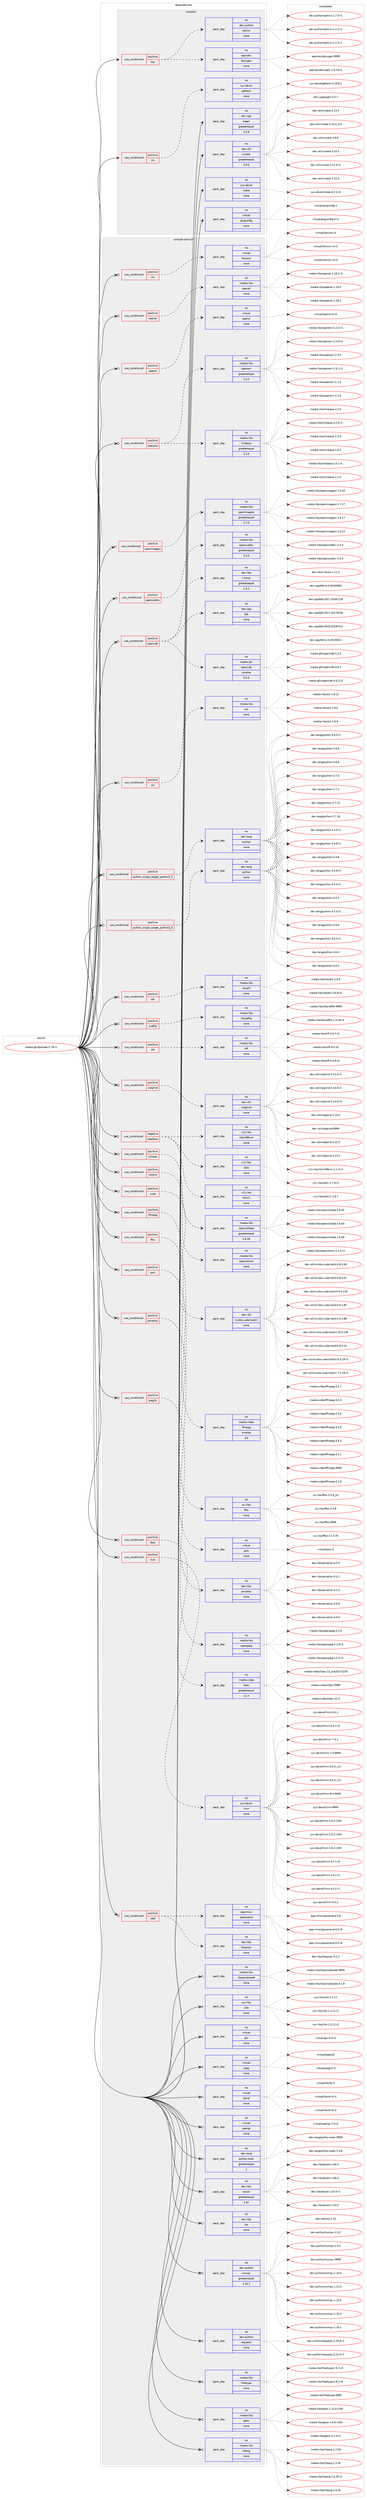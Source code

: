 digraph prolog {

# *************
# Graph options
# *************

newrank=true;
concentrate=true;
compound=true;
graph [rankdir=LR,fontname=Helvetica,fontsize=10,ranksep=1.5];#, ranksep=2.5, nodesep=0.2];
edge  [arrowhead=vee];
node  [fontname=Helvetica,fontsize=10];

# **********
# The ebuild
# **********

subgraph cluster_leftcol {
color=gray;
rank=same;
label=<<i>ebuild</i>>;
id [label="media-gfx/blender-2.79-r1", color=red, width=4, href="../media-gfx/blender-2.79-r1.svg"];
}

# ****************
# The dependencies
# ****************

subgraph cluster_midcol {
color=gray;
label=<<i>dependencies</i>>;
subgraph cluster_compile {
fillcolor="#eeeeee";
style=filled;
label=<<i>compile</i>>;
subgraph cond432032 {
dependency1601743 [label=<<TABLE BORDER="0" CELLBORDER="1" CELLSPACING="0" CELLPADDING="4"><TR><TD ROWSPAN="3" CELLPADDING="10">use_conditional</TD></TR><TR><TD>positive</TD></TR><TR><TD>doc</TD></TR></TABLE>>, shape=none, color=red];
subgraph pack1144165 {
dependency1601744 [label=<<TABLE BORDER="0" CELLBORDER="1" CELLSPACING="0" CELLPADDING="4" WIDTH="220"><TR><TD ROWSPAN="6" CELLPADDING="30">pack_dep</TD></TR><TR><TD WIDTH="110">no</TD></TR><TR><TD>app-doc</TD></TR><TR><TD>doxygen</TD></TR><TR><TD>none</TD></TR><TR><TD></TD></TR></TABLE>>, shape=none, color=blue];
}
dependency1601743:e -> dependency1601744:w [weight=20,style="dashed",arrowhead="vee"];
subgraph pack1144166 {
dependency1601745 [label=<<TABLE BORDER="0" CELLBORDER="1" CELLSPACING="0" CELLPADDING="4" WIDTH="220"><TR><TD ROWSPAN="6" CELLPADDING="30">pack_dep</TD></TR><TR><TD WIDTH="110">no</TD></TR><TR><TD>dev-python</TD></TR><TR><TD>sphinx</TD></TR><TR><TD>none</TD></TR><TR><TD></TD></TR></TABLE>>, shape=none, color=blue];
}
dependency1601743:e -> dependency1601745:w [weight=20,style="dashed",arrowhead="vee"];
}
id:e -> dependency1601743:w [weight=20,style="solid",arrowhead="vee"];
subgraph cond432033 {
dependency1601746 [label=<<TABLE BORDER="0" CELLBORDER="1" CELLSPACING="0" CELLPADDING="4"><TR><TD ROWSPAN="3" CELLPADDING="10">use_conditional</TD></TR><TR><TD>positive</TD></TR><TR><TD>nls</TD></TR></TABLE>>, shape=none, color=red];
subgraph pack1144167 {
dependency1601747 [label=<<TABLE BORDER="0" CELLBORDER="1" CELLSPACING="0" CELLPADDING="4" WIDTH="220"><TR><TD ROWSPAN="6" CELLPADDING="30">pack_dep</TD></TR><TR><TD WIDTH="110">no</TD></TR><TR><TD>sys-devel</TD></TR><TR><TD>gettext</TD></TR><TR><TD>none</TD></TR><TR><TD></TD></TR></TABLE>>, shape=none, color=blue];
}
dependency1601746:e -> dependency1601747:w [weight=20,style="dashed",arrowhead="vee"];
}
id:e -> dependency1601746:w [weight=20,style="solid",arrowhead="vee"];
subgraph pack1144168 {
dependency1601748 [label=<<TABLE BORDER="0" CELLBORDER="1" CELLSPACING="0" CELLPADDING="4" WIDTH="220"><TR><TD ROWSPAN="6" CELLPADDING="30">pack_dep</TD></TR><TR><TD WIDTH="110">no</TD></TR><TR><TD>dev-cpp</TD></TR><TR><TD>eigen</TD></TR><TR><TD>greaterequal</TD></TR><TR><TD>3.2.8</TD></TR></TABLE>>, shape=none, color=blue];
}
id:e -> dependency1601748:w [weight=20,style="solid",arrowhead="vee"];
subgraph pack1144169 {
dependency1601749 [label=<<TABLE BORDER="0" CELLBORDER="1" CELLSPACING="0" CELLPADDING="4" WIDTH="220"><TR><TD ROWSPAN="6" CELLPADDING="30">pack_dep</TD></TR><TR><TD WIDTH="110">no</TD></TR><TR><TD>dev-util</TD></TR><TR><TD>cmake</TD></TR><TR><TD>greaterequal</TD></TR><TR><TD>3.9.6</TD></TR></TABLE>>, shape=none, color=blue];
}
id:e -> dependency1601749:w [weight=20,style="solid",arrowhead="vee"];
subgraph pack1144170 {
dependency1601750 [label=<<TABLE BORDER="0" CELLBORDER="1" CELLSPACING="0" CELLPADDING="4" WIDTH="220"><TR><TD ROWSPAN="6" CELLPADDING="30">pack_dep</TD></TR><TR><TD WIDTH="110">no</TD></TR><TR><TD>sys-devel</TD></TR><TR><TD>make</TD></TR><TR><TD>none</TD></TR><TR><TD></TD></TR></TABLE>>, shape=none, color=blue];
}
id:e -> dependency1601750:w [weight=20,style="solid",arrowhead="vee"];
subgraph pack1144171 {
dependency1601751 [label=<<TABLE BORDER="0" CELLBORDER="1" CELLSPACING="0" CELLPADDING="4" WIDTH="220"><TR><TD ROWSPAN="6" CELLPADDING="30">pack_dep</TD></TR><TR><TD WIDTH="110">no</TD></TR><TR><TD>virtual</TD></TR><TR><TD>pkgconfig</TD></TR><TR><TD>none</TD></TR><TR><TD></TD></TR></TABLE>>, shape=none, color=blue];
}
id:e -> dependency1601751:w [weight=20,style="solid",arrowhead="vee"];
}
subgraph cluster_compileandrun {
fillcolor="#eeeeee";
style=filled;
label=<<i>compile and run</i>>;
subgraph cond432034 {
dependency1601752 [label=<<TABLE BORDER="0" CELLBORDER="1" CELLSPACING="0" CELLPADDING="4"><TR><TD ROWSPAN="3" CELLPADDING="10">use_conditional</TD></TR><TR><TD>negative</TD></TR><TR><TD>headless</TD></TR></TABLE>>, shape=none, color=red];
subgraph pack1144172 {
dependency1601753 [label=<<TABLE BORDER="0" CELLBORDER="1" CELLSPACING="0" CELLPADDING="4" WIDTH="220"><TR><TD ROWSPAN="6" CELLPADDING="30">pack_dep</TD></TR><TR><TD WIDTH="110">no</TD></TR><TR><TD>x11-libs</TD></TR><TR><TD>libX11</TD></TR><TR><TD>none</TD></TR><TR><TD></TD></TR></TABLE>>, shape=none, color=blue];
}
dependency1601752:e -> dependency1601753:w [weight=20,style="dashed",arrowhead="vee"];
subgraph pack1144173 {
dependency1601754 [label=<<TABLE BORDER="0" CELLBORDER="1" CELLSPACING="0" CELLPADDING="4" WIDTH="220"><TR><TD ROWSPAN="6" CELLPADDING="30">pack_dep</TD></TR><TR><TD WIDTH="110">no</TD></TR><TR><TD>x11-libs</TD></TR><TR><TD>libXi</TD></TR><TR><TD>none</TD></TR><TR><TD></TD></TR></TABLE>>, shape=none, color=blue];
}
dependency1601752:e -> dependency1601754:w [weight=20,style="dashed",arrowhead="vee"];
subgraph pack1144174 {
dependency1601755 [label=<<TABLE BORDER="0" CELLBORDER="1" CELLSPACING="0" CELLPADDING="4" WIDTH="220"><TR><TD ROWSPAN="6" CELLPADDING="30">pack_dep</TD></TR><TR><TD WIDTH="110">no</TD></TR><TR><TD>x11-libs</TD></TR><TR><TD>libXxf86vm</TD></TR><TR><TD>none</TD></TR><TR><TD></TD></TR></TABLE>>, shape=none, color=blue];
}
dependency1601752:e -> dependency1601755:w [weight=20,style="dashed",arrowhead="vee"];
}
id:e -> dependency1601752:w [weight=20,style="solid",arrowhead="odotvee"];
subgraph cond432035 {
dependency1601756 [label=<<TABLE BORDER="0" CELLBORDER="1" CELLSPACING="0" CELLPADDING="4"><TR><TD ROWSPAN="3" CELLPADDING="10">use_conditional</TD></TR><TR><TD>positive</TD></TR><TR><TD>collada</TD></TR></TABLE>>, shape=none, color=red];
subgraph pack1144175 {
dependency1601757 [label=<<TABLE BORDER="0" CELLBORDER="1" CELLSPACING="0" CELLPADDING="4" WIDTH="220"><TR><TD ROWSPAN="6" CELLPADDING="30">pack_dep</TD></TR><TR><TD WIDTH="110">no</TD></TR><TR><TD>media-libs</TD></TR><TR><TD>opencollada</TD></TR><TR><TD>greaterequal</TD></TR><TR><TD>1.6.18</TD></TR></TABLE>>, shape=none, color=blue];
}
dependency1601756:e -> dependency1601757:w [weight=20,style="dashed",arrowhead="vee"];
}
id:e -> dependency1601756:w [weight=20,style="solid",arrowhead="odotvee"];
subgraph cond432036 {
dependency1601758 [label=<<TABLE BORDER="0" CELLBORDER="1" CELLSPACING="0" CELLPADDING="4"><TR><TD ROWSPAN="3" CELLPADDING="10">use_conditional</TD></TR><TR><TD>positive</TD></TR><TR><TD>colorio</TD></TR></TABLE>>, shape=none, color=red];
subgraph pack1144176 {
dependency1601759 [label=<<TABLE BORDER="0" CELLBORDER="1" CELLSPACING="0" CELLPADDING="4" WIDTH="220"><TR><TD ROWSPAN="6" CELLPADDING="30">pack_dep</TD></TR><TR><TD WIDTH="110">no</TD></TR><TR><TD>media-libs</TD></TR><TR><TD>opencolorio</TD></TR><TR><TD>none</TD></TR><TR><TD></TD></TR></TABLE>>, shape=none, color=blue];
}
dependency1601758:e -> dependency1601759:w [weight=20,style="dashed",arrowhead="vee"];
}
id:e -> dependency1601758:w [weight=20,style="solid",arrowhead="odotvee"];
subgraph cond432037 {
dependency1601760 [label=<<TABLE BORDER="0" CELLBORDER="1" CELLSPACING="0" CELLPADDING="4"><TR><TD ROWSPAN="3" CELLPADDING="10">use_conditional</TD></TR><TR><TD>positive</TD></TR><TR><TD>cuda</TD></TR></TABLE>>, shape=none, color=red];
subgraph pack1144177 {
dependency1601761 [label=<<TABLE BORDER="0" CELLBORDER="1" CELLSPACING="0" CELLPADDING="4" WIDTH="220"><TR><TD ROWSPAN="6" CELLPADDING="30">pack_dep</TD></TR><TR><TD WIDTH="110">no</TD></TR><TR><TD>dev-util</TD></TR><TR><TD>nvidia-cuda-toolkit</TD></TR><TR><TD>none</TD></TR><TR><TD></TD></TR></TABLE>>, shape=none, color=blue];
}
dependency1601760:e -> dependency1601761:w [weight=20,style="dashed",arrowhead="vee"];
}
id:e -> dependency1601760:w [weight=20,style="solid",arrowhead="odotvee"];
subgraph cond432038 {
dependency1601762 [label=<<TABLE BORDER="0" CELLBORDER="1" CELLSPACING="0" CELLPADDING="4"><TR><TD ROWSPAN="3" CELLPADDING="10">use_conditional</TD></TR><TR><TD>positive</TD></TR><TR><TD>ffmpeg</TD></TR></TABLE>>, shape=none, color=red];
subgraph pack1144178 {
dependency1601763 [label=<<TABLE BORDER="0" CELLBORDER="1" CELLSPACING="0" CELLPADDING="4" WIDTH="220"><TR><TD ROWSPAN="6" CELLPADDING="30">pack_dep</TD></TR><TR><TD WIDTH="110">no</TD></TR><TR><TD>media-video</TD></TR><TR><TD>ffmpeg</TD></TR><TR><TD>smaller</TD></TR><TR><TD>4.0</TD></TR></TABLE>>, shape=none, color=blue];
}
dependency1601762:e -> dependency1601763:w [weight=20,style="dashed",arrowhead="vee"];
}
id:e -> dependency1601762:w [weight=20,style="solid",arrowhead="odotvee"];
subgraph cond432039 {
dependency1601764 [label=<<TABLE BORDER="0" CELLBORDER="1" CELLSPACING="0" CELLPADDING="4"><TR><TD ROWSPAN="3" CELLPADDING="10">use_conditional</TD></TR><TR><TD>positive</TD></TR><TR><TD>fftw</TD></TR></TABLE>>, shape=none, color=red];
subgraph pack1144179 {
dependency1601765 [label=<<TABLE BORDER="0" CELLBORDER="1" CELLSPACING="0" CELLPADDING="4" WIDTH="220"><TR><TD ROWSPAN="6" CELLPADDING="30">pack_dep</TD></TR><TR><TD WIDTH="110">no</TD></TR><TR><TD>sci-libs</TD></TR><TR><TD>fftw</TD></TR><TR><TD>none</TD></TR><TR><TD></TD></TR></TABLE>>, shape=none, color=blue];
}
dependency1601764:e -> dependency1601765:w [weight=20,style="dashed",arrowhead="vee"];
}
id:e -> dependency1601764:w [weight=20,style="solid",arrowhead="odotvee"];
subgraph cond432040 {
dependency1601766 [label=<<TABLE BORDER="0" CELLBORDER="1" CELLSPACING="0" CELLPADDING="4"><TR><TD ROWSPAN="3" CELLPADDING="10">use_conditional</TD></TR><TR><TD>positive</TD></TR><TR><TD>jack</TD></TR></TABLE>>, shape=none, color=red];
subgraph pack1144180 {
dependency1601767 [label=<<TABLE BORDER="0" CELLBORDER="1" CELLSPACING="0" CELLPADDING="4" WIDTH="220"><TR><TD ROWSPAN="6" CELLPADDING="30">pack_dep</TD></TR><TR><TD WIDTH="110">no</TD></TR><TR><TD>virtual</TD></TR><TR><TD>jack</TD></TR><TR><TD>none</TD></TR><TR><TD></TD></TR></TABLE>>, shape=none, color=blue];
}
dependency1601766:e -> dependency1601767:w [weight=20,style="dashed",arrowhead="vee"];
}
id:e -> dependency1601766:w [weight=20,style="solid",arrowhead="odotvee"];
subgraph cond432041 {
dependency1601768 [label=<<TABLE BORDER="0" CELLBORDER="1" CELLSPACING="0" CELLPADDING="4"><TR><TD ROWSPAN="3" CELLPADDING="10">use_conditional</TD></TR><TR><TD>positive</TD></TR><TR><TD>jemalloc</TD></TR></TABLE>>, shape=none, color=red];
subgraph pack1144181 {
dependency1601769 [label=<<TABLE BORDER="0" CELLBORDER="1" CELLSPACING="0" CELLPADDING="4" WIDTH="220"><TR><TD ROWSPAN="6" CELLPADDING="30">pack_dep</TD></TR><TR><TD WIDTH="110">no</TD></TR><TR><TD>dev-libs</TD></TR><TR><TD>jemalloc</TD></TR><TR><TD>none</TD></TR><TR><TD></TD></TR></TABLE>>, shape=none, color=blue];
}
dependency1601768:e -> dependency1601769:w [weight=20,style="dashed",arrowhead="vee"];
}
id:e -> dependency1601768:w [weight=20,style="solid",arrowhead="odotvee"];
subgraph cond432042 {
dependency1601770 [label=<<TABLE BORDER="0" CELLBORDER="1" CELLSPACING="0" CELLPADDING="4"><TR><TD ROWSPAN="3" CELLPADDING="10">use_conditional</TD></TR><TR><TD>positive</TD></TR><TR><TD>jpeg2k</TD></TR></TABLE>>, shape=none, color=red];
subgraph pack1144182 {
dependency1601771 [label=<<TABLE BORDER="0" CELLBORDER="1" CELLSPACING="0" CELLPADDING="4" WIDTH="220"><TR><TD ROWSPAN="6" CELLPADDING="30">pack_dep</TD></TR><TR><TD WIDTH="110">no</TD></TR><TR><TD>media-libs</TD></TR><TR><TD>openjpeg</TD></TR><TR><TD>none</TD></TR><TR><TD></TD></TR></TABLE>>, shape=none, color=blue];
}
dependency1601770:e -> dependency1601771:w [weight=20,style="dashed",arrowhead="vee"];
}
id:e -> dependency1601770:w [weight=20,style="solid",arrowhead="odotvee"];
subgraph cond432043 {
dependency1601772 [label=<<TABLE BORDER="0" CELLBORDER="1" CELLSPACING="0" CELLPADDING="4"><TR><TD ROWSPAN="3" CELLPADDING="10">use_conditional</TD></TR><TR><TD>positive</TD></TR><TR><TD>libav</TD></TR></TABLE>>, shape=none, color=red];
subgraph pack1144183 {
dependency1601773 [label=<<TABLE BORDER="0" CELLBORDER="1" CELLSPACING="0" CELLPADDING="4" WIDTH="220"><TR><TD ROWSPAN="6" CELLPADDING="30">pack_dep</TD></TR><TR><TD WIDTH="110">no</TD></TR><TR><TD>media-video</TD></TR><TR><TD>libav</TD></TR><TR><TD>greaterequal</TD></TR><TR><TD>11.3</TD></TR></TABLE>>, shape=none, color=blue];
}
dependency1601772:e -> dependency1601773:w [weight=20,style="dashed",arrowhead="vee"];
}
id:e -> dependency1601772:w [weight=20,style="solid",arrowhead="odotvee"];
subgraph cond432044 {
dependency1601774 [label=<<TABLE BORDER="0" CELLBORDER="1" CELLSPACING="0" CELLPADDING="4"><TR><TD ROWSPAN="3" CELLPADDING="10">use_conditional</TD></TR><TR><TD>positive</TD></TR><TR><TD>llvm</TD></TR></TABLE>>, shape=none, color=red];
subgraph pack1144184 {
dependency1601775 [label=<<TABLE BORDER="0" CELLBORDER="1" CELLSPACING="0" CELLPADDING="4" WIDTH="220"><TR><TD ROWSPAN="6" CELLPADDING="30">pack_dep</TD></TR><TR><TD WIDTH="110">no</TD></TR><TR><TD>sys-devel</TD></TR><TR><TD>llvm</TD></TR><TR><TD>none</TD></TR><TR><TD></TD></TR></TABLE>>, shape=none, color=blue];
}
dependency1601774:e -> dependency1601775:w [weight=20,style="dashed",arrowhead="vee"];
}
id:e -> dependency1601774:w [weight=20,style="solid",arrowhead="odotvee"];
subgraph cond432045 {
dependency1601776 [label=<<TABLE BORDER="0" CELLBORDER="1" CELLSPACING="0" CELLPADDING="4"><TR><TD ROWSPAN="3" CELLPADDING="10">use_conditional</TD></TR><TR><TD>positive</TD></TR><TR><TD>ndof</TD></TR></TABLE>>, shape=none, color=red];
subgraph pack1144185 {
dependency1601777 [label=<<TABLE BORDER="0" CELLBORDER="1" CELLSPACING="0" CELLPADDING="4" WIDTH="220"><TR><TD ROWSPAN="6" CELLPADDING="30">pack_dep</TD></TR><TR><TD WIDTH="110">no</TD></TR><TR><TD>app-misc</TD></TR><TR><TD>spacenavd</TD></TR><TR><TD>none</TD></TR><TR><TD></TD></TR></TABLE>>, shape=none, color=blue];
}
dependency1601776:e -> dependency1601777:w [weight=20,style="dashed",arrowhead="vee"];
subgraph pack1144186 {
dependency1601778 [label=<<TABLE BORDER="0" CELLBORDER="1" CELLSPACING="0" CELLPADDING="4" WIDTH="220"><TR><TD ROWSPAN="6" CELLPADDING="30">pack_dep</TD></TR><TR><TD WIDTH="110">no</TD></TR><TR><TD>dev-libs</TD></TR><TR><TD>libspnav</TD></TR><TR><TD>none</TD></TR><TR><TD></TD></TR></TABLE>>, shape=none, color=blue];
}
dependency1601776:e -> dependency1601778:w [weight=20,style="dashed",arrowhead="vee"];
}
id:e -> dependency1601776:w [weight=20,style="solid",arrowhead="odotvee"];
subgraph cond432046 {
dependency1601779 [label=<<TABLE BORDER="0" CELLBORDER="1" CELLSPACING="0" CELLPADDING="4"><TR><TD ROWSPAN="3" CELLPADDING="10">use_conditional</TD></TR><TR><TD>positive</TD></TR><TR><TD>nls</TD></TR></TABLE>>, shape=none, color=red];
subgraph pack1144187 {
dependency1601780 [label=<<TABLE BORDER="0" CELLBORDER="1" CELLSPACING="0" CELLPADDING="4" WIDTH="220"><TR><TD ROWSPAN="6" CELLPADDING="30">pack_dep</TD></TR><TR><TD WIDTH="110">no</TD></TR><TR><TD>virtual</TD></TR><TR><TD>libiconv</TD></TR><TR><TD>none</TD></TR><TR><TD></TD></TR></TABLE>>, shape=none, color=blue];
}
dependency1601779:e -> dependency1601780:w [weight=20,style="dashed",arrowhead="vee"];
}
id:e -> dependency1601779:w [weight=20,style="solid",arrowhead="odotvee"];
subgraph cond432047 {
dependency1601781 [label=<<TABLE BORDER="0" CELLBORDER="1" CELLSPACING="0" CELLPADDING="4"><TR><TD ROWSPAN="3" CELLPADDING="10">use_conditional</TD></TR><TR><TD>positive</TD></TR><TR><TD>openal</TD></TR></TABLE>>, shape=none, color=red];
subgraph pack1144188 {
dependency1601782 [label=<<TABLE BORDER="0" CELLBORDER="1" CELLSPACING="0" CELLPADDING="4" WIDTH="220"><TR><TD ROWSPAN="6" CELLPADDING="30">pack_dep</TD></TR><TR><TD WIDTH="110">no</TD></TR><TR><TD>media-libs</TD></TR><TR><TD>openal</TD></TR><TR><TD>none</TD></TR><TR><TD></TD></TR></TABLE>>, shape=none, color=blue];
}
dependency1601781:e -> dependency1601782:w [weight=20,style="dashed",arrowhead="vee"];
}
id:e -> dependency1601781:w [weight=20,style="solid",arrowhead="odotvee"];
subgraph cond432048 {
dependency1601783 [label=<<TABLE BORDER="0" CELLBORDER="1" CELLSPACING="0" CELLPADDING="4"><TR><TD ROWSPAN="3" CELLPADDING="10">use_conditional</TD></TR><TR><TD>positive</TD></TR><TR><TD>opencl</TD></TR></TABLE>>, shape=none, color=red];
subgraph pack1144189 {
dependency1601784 [label=<<TABLE BORDER="0" CELLBORDER="1" CELLSPACING="0" CELLPADDING="4" WIDTH="220"><TR><TD ROWSPAN="6" CELLPADDING="30">pack_dep</TD></TR><TR><TD WIDTH="110">no</TD></TR><TR><TD>virtual</TD></TR><TR><TD>opencl</TD></TR><TR><TD>none</TD></TR><TR><TD></TD></TR></TABLE>>, shape=none, color=blue];
}
dependency1601783:e -> dependency1601784:w [weight=20,style="dashed",arrowhead="vee"];
}
id:e -> dependency1601783:w [weight=20,style="solid",arrowhead="odotvee"];
subgraph cond432049 {
dependency1601785 [label=<<TABLE BORDER="0" CELLBORDER="1" CELLSPACING="0" CELLPADDING="4"><TR><TD ROWSPAN="3" CELLPADDING="10">use_conditional</TD></TR><TR><TD>positive</TD></TR><TR><TD>openexr</TD></TR></TABLE>>, shape=none, color=red];
subgraph pack1144190 {
dependency1601786 [label=<<TABLE BORDER="0" CELLBORDER="1" CELLSPACING="0" CELLPADDING="4" WIDTH="220"><TR><TD ROWSPAN="6" CELLPADDING="30">pack_dep</TD></TR><TR><TD WIDTH="110">no</TD></TR><TR><TD>media-libs</TD></TR><TR><TD>ilmbase</TD></TR><TR><TD>greaterequal</TD></TR><TR><TD>2.2.0</TD></TR></TABLE>>, shape=none, color=blue];
}
dependency1601785:e -> dependency1601786:w [weight=20,style="dashed",arrowhead="vee"];
subgraph pack1144191 {
dependency1601787 [label=<<TABLE BORDER="0" CELLBORDER="1" CELLSPACING="0" CELLPADDING="4" WIDTH="220"><TR><TD ROWSPAN="6" CELLPADDING="30">pack_dep</TD></TR><TR><TD WIDTH="110">no</TD></TR><TR><TD>media-libs</TD></TR><TR><TD>openexr</TD></TR><TR><TD>greaterequal</TD></TR><TR><TD>2.2.0</TD></TR></TABLE>>, shape=none, color=blue];
}
dependency1601785:e -> dependency1601787:w [weight=20,style="dashed",arrowhead="vee"];
}
id:e -> dependency1601785:w [weight=20,style="solid",arrowhead="odotvee"];
subgraph cond432050 {
dependency1601788 [label=<<TABLE BORDER="0" CELLBORDER="1" CELLSPACING="0" CELLPADDING="4"><TR><TD ROWSPAN="3" CELLPADDING="10">use_conditional</TD></TR><TR><TD>positive</TD></TR><TR><TD>openimageio</TD></TR></TABLE>>, shape=none, color=red];
subgraph pack1144192 {
dependency1601789 [label=<<TABLE BORDER="0" CELLBORDER="1" CELLSPACING="0" CELLPADDING="4" WIDTH="220"><TR><TD ROWSPAN="6" CELLPADDING="30">pack_dep</TD></TR><TR><TD WIDTH="110">no</TD></TR><TR><TD>media-libs</TD></TR><TR><TD>openimageio</TD></TR><TR><TD>greaterequal</TD></TR><TR><TD>1.7.0</TD></TR></TABLE>>, shape=none, color=blue];
}
dependency1601788:e -> dependency1601789:w [weight=20,style="dashed",arrowhead="vee"];
}
id:e -> dependency1601788:w [weight=20,style="solid",arrowhead="odotvee"];
subgraph cond432051 {
dependency1601790 [label=<<TABLE BORDER="0" CELLBORDER="1" CELLSPACING="0" CELLPADDING="4"><TR><TD ROWSPAN="3" CELLPADDING="10">use_conditional</TD></TR><TR><TD>positive</TD></TR><TR><TD>opensubdiv</TD></TR></TABLE>>, shape=none, color=red];
subgraph pack1144193 {
dependency1601791 [label=<<TABLE BORDER="0" CELLBORDER="1" CELLSPACING="0" CELLPADDING="4" WIDTH="220"><TR><TD ROWSPAN="6" CELLPADDING="30">pack_dep</TD></TR><TR><TD WIDTH="110">no</TD></TR><TR><TD>media-libs</TD></TR><TR><TD>opensubdiv</TD></TR><TR><TD>greaterequal</TD></TR><TR><TD>3.3.0</TD></TR></TABLE>>, shape=none, color=blue];
}
dependency1601790:e -> dependency1601791:w [weight=20,style="dashed",arrowhead="vee"];
}
id:e -> dependency1601790:w [weight=20,style="solid",arrowhead="odotvee"];
subgraph cond432052 {
dependency1601792 [label=<<TABLE BORDER="0" CELLBORDER="1" CELLSPACING="0" CELLPADDING="4"><TR><TD ROWSPAN="3" CELLPADDING="10">use_conditional</TD></TR><TR><TD>positive</TD></TR><TR><TD>openvdb</TD></TR></TABLE>>, shape=none, color=red];
subgraph pack1144194 {
dependency1601793 [label=<<TABLE BORDER="0" CELLBORDER="1" CELLSPACING="0" CELLPADDING="4" WIDTH="220"><TR><TD ROWSPAN="6" CELLPADDING="30">pack_dep</TD></TR><TR><TD WIDTH="110">no</TD></TR><TR><TD>media-gfx</TD></TR><TR><TD>openvdb</TD></TR><TR><TD>smaller</TD></TR><TR><TD>5.0.0</TD></TR></TABLE>>, shape=none, color=blue];
}
dependency1601792:e -> dependency1601793:w [weight=20,style="dashed",arrowhead="vee"];
subgraph pack1144195 {
dependency1601794 [label=<<TABLE BORDER="0" CELLBORDER="1" CELLSPACING="0" CELLPADDING="4" WIDTH="220"><TR><TD ROWSPAN="6" CELLPADDING="30">pack_dep</TD></TR><TR><TD WIDTH="110">no</TD></TR><TR><TD>dev-cpp</TD></TR><TR><TD>tbb</TD></TR><TR><TD>none</TD></TR><TR><TD></TD></TR></TABLE>>, shape=none, color=blue];
}
dependency1601792:e -> dependency1601794:w [weight=20,style="dashed",arrowhead="vee"];
subgraph pack1144196 {
dependency1601795 [label=<<TABLE BORDER="0" CELLBORDER="1" CELLSPACING="0" CELLPADDING="4" WIDTH="220"><TR><TD ROWSPAN="6" CELLPADDING="30">pack_dep</TD></TR><TR><TD WIDTH="110">no</TD></TR><TR><TD>dev-libs</TD></TR><TR><TD>c-blosc</TD></TR><TR><TD>greaterequal</TD></TR><TR><TD>1.5.2</TD></TR></TABLE>>, shape=none, color=blue];
}
dependency1601792:e -> dependency1601795:w [weight=20,style="dashed",arrowhead="vee"];
}
id:e -> dependency1601792:w [weight=20,style="solid",arrowhead="odotvee"];
subgraph cond432053 {
dependency1601796 [label=<<TABLE BORDER="0" CELLBORDER="1" CELLSPACING="0" CELLPADDING="4"><TR><TD ROWSPAN="3" CELLPADDING="10">use_conditional</TD></TR><TR><TD>positive</TD></TR><TR><TD>osl</TD></TR></TABLE>>, shape=none, color=red];
subgraph pack1144197 {
dependency1601797 [label=<<TABLE BORDER="0" CELLBORDER="1" CELLSPACING="0" CELLPADDING="4" WIDTH="220"><TR><TD ROWSPAN="6" CELLPADDING="30">pack_dep</TD></TR><TR><TD WIDTH="110">no</TD></TR><TR><TD>media-libs</TD></TR><TR><TD>osl</TD></TR><TR><TD>none</TD></TR><TR><TD></TD></TR></TABLE>>, shape=none, color=blue];
}
dependency1601796:e -> dependency1601797:w [weight=20,style="dashed",arrowhead="vee"];
}
id:e -> dependency1601796:w [weight=20,style="solid",arrowhead="odotvee"];
subgraph cond432054 {
dependency1601798 [label=<<TABLE BORDER="0" CELLBORDER="1" CELLSPACING="0" CELLPADDING="4"><TR><TD ROWSPAN="3" CELLPADDING="10">use_conditional</TD></TR><TR><TD>positive</TD></TR><TR><TD>python_single_target_python3_5</TD></TR></TABLE>>, shape=none, color=red];
subgraph pack1144198 {
dependency1601799 [label=<<TABLE BORDER="0" CELLBORDER="1" CELLSPACING="0" CELLPADDING="4" WIDTH="220"><TR><TD ROWSPAN="6" CELLPADDING="30">pack_dep</TD></TR><TR><TD WIDTH="110">no</TD></TR><TR><TD>dev-lang</TD></TR><TR><TD>python</TD></TR><TR><TD>none</TD></TR><TR><TD></TD></TR></TABLE>>, shape=none, color=blue];
}
dependency1601798:e -> dependency1601799:w [weight=20,style="dashed",arrowhead="vee"];
}
id:e -> dependency1601798:w [weight=20,style="solid",arrowhead="odotvee"];
subgraph cond432055 {
dependency1601800 [label=<<TABLE BORDER="0" CELLBORDER="1" CELLSPACING="0" CELLPADDING="4"><TR><TD ROWSPAN="3" CELLPADDING="10">use_conditional</TD></TR><TR><TD>positive</TD></TR><TR><TD>python_single_target_python3_6</TD></TR></TABLE>>, shape=none, color=red];
subgraph pack1144199 {
dependency1601801 [label=<<TABLE BORDER="0" CELLBORDER="1" CELLSPACING="0" CELLPADDING="4" WIDTH="220"><TR><TD ROWSPAN="6" CELLPADDING="30">pack_dep</TD></TR><TR><TD WIDTH="110">no</TD></TR><TR><TD>dev-lang</TD></TR><TR><TD>python</TD></TR><TR><TD>none</TD></TR><TR><TD></TD></TR></TABLE>>, shape=none, color=blue];
}
dependency1601800:e -> dependency1601801:w [weight=20,style="dashed",arrowhead="vee"];
}
id:e -> dependency1601800:w [weight=20,style="solid",arrowhead="odotvee"];
subgraph cond432056 {
dependency1601802 [label=<<TABLE BORDER="0" CELLBORDER="1" CELLSPACING="0" CELLPADDING="4"><TR><TD ROWSPAN="3" CELLPADDING="10">use_conditional</TD></TR><TR><TD>positive</TD></TR><TR><TD>sdl</TD></TR></TABLE>>, shape=none, color=red];
subgraph pack1144200 {
dependency1601803 [label=<<TABLE BORDER="0" CELLBORDER="1" CELLSPACING="0" CELLPADDING="4" WIDTH="220"><TR><TD ROWSPAN="6" CELLPADDING="30">pack_dep</TD></TR><TR><TD WIDTH="110">no</TD></TR><TR><TD>media-libs</TD></TR><TR><TD>libsdl2</TD></TR><TR><TD>none</TD></TR><TR><TD></TD></TR></TABLE>>, shape=none, color=blue];
}
dependency1601802:e -> dependency1601803:w [weight=20,style="dashed",arrowhead="vee"];
}
id:e -> dependency1601802:w [weight=20,style="solid",arrowhead="odotvee"];
subgraph cond432057 {
dependency1601804 [label=<<TABLE BORDER="0" CELLBORDER="1" CELLSPACING="0" CELLPADDING="4"><TR><TD ROWSPAN="3" CELLPADDING="10">use_conditional</TD></TR><TR><TD>positive</TD></TR><TR><TD>sndfile</TD></TR></TABLE>>, shape=none, color=red];
subgraph pack1144201 {
dependency1601805 [label=<<TABLE BORDER="0" CELLBORDER="1" CELLSPACING="0" CELLPADDING="4" WIDTH="220"><TR><TD ROWSPAN="6" CELLPADDING="30">pack_dep</TD></TR><TR><TD WIDTH="110">no</TD></TR><TR><TD>media-libs</TD></TR><TR><TD>libsndfile</TD></TR><TR><TD>none</TD></TR><TR><TD></TD></TR></TABLE>>, shape=none, color=blue];
}
dependency1601804:e -> dependency1601805:w [weight=20,style="dashed",arrowhead="vee"];
}
id:e -> dependency1601804:w [weight=20,style="solid",arrowhead="odotvee"];
subgraph cond432058 {
dependency1601806 [label=<<TABLE BORDER="0" CELLBORDER="1" CELLSPACING="0" CELLPADDING="4"><TR><TD ROWSPAN="3" CELLPADDING="10">use_conditional</TD></TR><TR><TD>positive</TD></TR><TR><TD>tiff</TD></TR></TABLE>>, shape=none, color=red];
subgraph pack1144202 {
dependency1601807 [label=<<TABLE BORDER="0" CELLBORDER="1" CELLSPACING="0" CELLPADDING="4" WIDTH="220"><TR><TD ROWSPAN="6" CELLPADDING="30">pack_dep</TD></TR><TR><TD WIDTH="110">no</TD></TR><TR><TD>media-libs</TD></TR><TR><TD>tiff</TD></TR><TR><TD>none</TD></TR><TR><TD></TD></TR></TABLE>>, shape=none, color=blue];
}
dependency1601806:e -> dependency1601807:w [weight=20,style="dashed",arrowhead="vee"];
}
id:e -> dependency1601806:w [weight=20,style="solid",arrowhead="odotvee"];
subgraph cond432059 {
dependency1601808 [label=<<TABLE BORDER="0" CELLBORDER="1" CELLSPACING="0" CELLPADDING="4"><TR><TD ROWSPAN="3" CELLPADDING="10">use_conditional</TD></TR><TR><TD>positive</TD></TR><TR><TD>valgrind</TD></TR></TABLE>>, shape=none, color=red];
subgraph pack1144203 {
dependency1601809 [label=<<TABLE BORDER="0" CELLBORDER="1" CELLSPACING="0" CELLPADDING="4" WIDTH="220"><TR><TD ROWSPAN="6" CELLPADDING="30">pack_dep</TD></TR><TR><TD WIDTH="110">no</TD></TR><TR><TD>dev-util</TD></TR><TR><TD>valgrind</TD></TR><TR><TD>none</TD></TR><TR><TD></TD></TR></TABLE>>, shape=none, color=blue];
}
dependency1601808:e -> dependency1601809:w [weight=20,style="dashed",arrowhead="vee"];
}
id:e -> dependency1601808:w [weight=20,style="solid",arrowhead="odotvee"];
subgraph pack1144204 {
dependency1601810 [label=<<TABLE BORDER="0" CELLBORDER="1" CELLSPACING="0" CELLPADDING="4" WIDTH="220"><TR><TD ROWSPAN="6" CELLPADDING="30">pack_dep</TD></TR><TR><TD WIDTH="110">no</TD></TR><TR><TD>dev-lang</TD></TR><TR><TD>python-exec</TD></TR><TR><TD>greaterequal</TD></TR><TR><TD>2</TD></TR></TABLE>>, shape=none, color=blue];
}
id:e -> dependency1601810:w [weight=20,style="solid",arrowhead="odotvee"];
subgraph pack1144205 {
dependency1601811 [label=<<TABLE BORDER="0" CELLBORDER="1" CELLSPACING="0" CELLPADDING="4" WIDTH="220"><TR><TD ROWSPAN="6" CELLPADDING="30">pack_dep</TD></TR><TR><TD WIDTH="110">no</TD></TR><TR><TD>dev-libs</TD></TR><TR><TD>boost</TD></TR><TR><TD>greaterequal</TD></TR><TR><TD>1.62</TD></TR></TABLE>>, shape=none, color=blue];
}
id:e -> dependency1601811:w [weight=20,style="solid",arrowhead="odotvee"];
subgraph pack1144206 {
dependency1601812 [label=<<TABLE BORDER="0" CELLBORDER="1" CELLSPACING="0" CELLPADDING="4" WIDTH="220"><TR><TD ROWSPAN="6" CELLPADDING="30">pack_dep</TD></TR><TR><TD WIDTH="110">no</TD></TR><TR><TD>dev-libs</TD></TR><TR><TD>lzo</TD></TR><TR><TD>none</TD></TR><TR><TD></TD></TR></TABLE>>, shape=none, color=blue];
}
id:e -> dependency1601812:w [weight=20,style="solid",arrowhead="odotvee"];
subgraph pack1144207 {
dependency1601813 [label=<<TABLE BORDER="0" CELLBORDER="1" CELLSPACING="0" CELLPADDING="4" WIDTH="220"><TR><TD ROWSPAN="6" CELLPADDING="30">pack_dep</TD></TR><TR><TD WIDTH="110">no</TD></TR><TR><TD>dev-python</TD></TR><TR><TD>numpy</TD></TR><TR><TD>greaterequal</TD></TR><TR><TD>1.10.1</TD></TR></TABLE>>, shape=none, color=blue];
}
id:e -> dependency1601813:w [weight=20,style="solid",arrowhead="odotvee"];
subgraph pack1144208 {
dependency1601814 [label=<<TABLE BORDER="0" CELLBORDER="1" CELLSPACING="0" CELLPADDING="4" WIDTH="220"><TR><TD ROWSPAN="6" CELLPADDING="30">pack_dep</TD></TR><TR><TD WIDTH="110">no</TD></TR><TR><TD>dev-python</TD></TR><TR><TD>requests</TD></TR><TR><TD>none</TD></TR><TR><TD></TD></TR></TABLE>>, shape=none, color=blue];
}
id:e -> dependency1601814:w [weight=20,style="solid",arrowhead="odotvee"];
subgraph pack1144209 {
dependency1601815 [label=<<TABLE BORDER="0" CELLBORDER="1" CELLSPACING="0" CELLPADDING="4" WIDTH="220"><TR><TD ROWSPAN="6" CELLPADDING="30">pack_dep</TD></TR><TR><TD WIDTH="110">no</TD></TR><TR><TD>media-libs</TD></TR><TR><TD>freetype</TD></TR><TR><TD>none</TD></TR><TR><TD></TD></TR></TABLE>>, shape=none, color=blue];
}
id:e -> dependency1601815:w [weight=20,style="solid",arrowhead="odotvee"];
subgraph pack1144210 {
dependency1601816 [label=<<TABLE BORDER="0" CELLBORDER="1" CELLSPACING="0" CELLPADDING="4" WIDTH="220"><TR><TD ROWSPAN="6" CELLPADDING="30">pack_dep</TD></TR><TR><TD WIDTH="110">no</TD></TR><TR><TD>media-libs</TD></TR><TR><TD>glew</TD></TR><TR><TD>none</TD></TR><TR><TD></TD></TR></TABLE>>, shape=none, color=blue];
}
id:e -> dependency1601816:w [weight=20,style="solid",arrowhead="odotvee"];
subgraph pack1144211 {
dependency1601817 [label=<<TABLE BORDER="0" CELLBORDER="1" CELLSPACING="0" CELLPADDING="4" WIDTH="220"><TR><TD ROWSPAN="6" CELLPADDING="30">pack_dep</TD></TR><TR><TD WIDTH="110">no</TD></TR><TR><TD>media-libs</TD></TR><TR><TD>libpng</TD></TR><TR><TD>none</TD></TR><TR><TD></TD></TR></TABLE>>, shape=none, color=blue];
}
id:e -> dependency1601817:w [weight=20,style="solid",arrowhead="odotvee"];
subgraph pack1144212 {
dependency1601818 [label=<<TABLE BORDER="0" CELLBORDER="1" CELLSPACING="0" CELLPADDING="4" WIDTH="220"><TR><TD ROWSPAN="6" CELLPADDING="30">pack_dep</TD></TR><TR><TD WIDTH="110">no</TD></TR><TR><TD>media-libs</TD></TR><TR><TD>libsamplerate</TD></TR><TR><TD>none</TD></TR><TR><TD></TD></TR></TABLE>>, shape=none, color=blue];
}
id:e -> dependency1601818:w [weight=20,style="solid",arrowhead="odotvee"];
subgraph pack1144213 {
dependency1601819 [label=<<TABLE BORDER="0" CELLBORDER="1" CELLSPACING="0" CELLPADDING="4" WIDTH="220"><TR><TD ROWSPAN="6" CELLPADDING="30">pack_dep</TD></TR><TR><TD WIDTH="110">no</TD></TR><TR><TD>sys-libs</TD></TR><TR><TD>zlib</TD></TR><TR><TD>none</TD></TR><TR><TD></TD></TR></TABLE>>, shape=none, color=blue];
}
id:e -> dependency1601819:w [weight=20,style="solid",arrowhead="odotvee"];
subgraph pack1144214 {
dependency1601820 [label=<<TABLE BORDER="0" CELLBORDER="1" CELLSPACING="0" CELLPADDING="4" WIDTH="220"><TR><TD ROWSPAN="6" CELLPADDING="30">pack_dep</TD></TR><TR><TD WIDTH="110">no</TD></TR><TR><TD>virtual</TD></TR><TR><TD>glu</TD></TR><TR><TD>none</TD></TR><TR><TD></TD></TR></TABLE>>, shape=none, color=blue];
}
id:e -> dependency1601820:w [weight=20,style="solid",arrowhead="odotvee"];
subgraph pack1144215 {
dependency1601821 [label=<<TABLE BORDER="0" CELLBORDER="1" CELLSPACING="0" CELLPADDING="4" WIDTH="220"><TR><TD ROWSPAN="6" CELLPADDING="30">pack_dep</TD></TR><TR><TD WIDTH="110">no</TD></TR><TR><TD>virtual</TD></TR><TR><TD>jpeg</TD></TR><TR><TD>none</TD></TR><TR><TD></TD></TR></TABLE>>, shape=none, color=blue];
}
id:e -> dependency1601821:w [weight=20,style="solid",arrowhead="odotvee"];
subgraph pack1144216 {
dependency1601822 [label=<<TABLE BORDER="0" CELLBORDER="1" CELLSPACING="0" CELLPADDING="4" WIDTH="220"><TR><TD ROWSPAN="6" CELLPADDING="30">pack_dep</TD></TR><TR><TD WIDTH="110">no</TD></TR><TR><TD>virtual</TD></TR><TR><TD>libintl</TD></TR><TR><TD>none</TD></TR><TR><TD></TD></TR></TABLE>>, shape=none, color=blue];
}
id:e -> dependency1601822:w [weight=20,style="solid",arrowhead="odotvee"];
subgraph pack1144217 {
dependency1601823 [label=<<TABLE BORDER="0" CELLBORDER="1" CELLSPACING="0" CELLPADDING="4" WIDTH="220"><TR><TD ROWSPAN="6" CELLPADDING="30">pack_dep</TD></TR><TR><TD WIDTH="110">no</TD></TR><TR><TD>virtual</TD></TR><TR><TD>opengl</TD></TR><TR><TD>none</TD></TR><TR><TD></TD></TR></TABLE>>, shape=none, color=blue];
}
id:e -> dependency1601823:w [weight=20,style="solid",arrowhead="odotvee"];
}
subgraph cluster_run {
fillcolor="#eeeeee";
style=filled;
label=<<i>run</i>>;
}
}

# **************
# The candidates
# **************

subgraph cluster_choices {
rank=same;
color=gray;
label=<<i>candidates</i>>;

subgraph choice1144165 {
color=black;
nodesep=1;
choice97112112451001119947100111120121103101110454946564649524511449 [label="app-doc/doxygen-1.8.14-r1", color=red, width=4,href="../app-doc/doxygen-1.8.14-r1.svg"];
choice971121124510011199471001111201211031011104557575757 [label="app-doc/doxygen-9999", color=red, width=4,href="../app-doc/doxygen-9999.svg"];
dependency1601744:e -> choice97112112451001119947100111120121103101110454946564649524511449:w [style=dotted,weight="100"];
dependency1601744:e -> choice971121124510011199471001111201211031011104557575757:w [style=dotted,weight="100"];
}
subgraph choice1144166 {
color=black;
nodesep=1;
choice10010111845112121116104111110471151121041051101204549465046504511449 [label="dev-python/sphinx-1.2.2-r1", color=red, width=4,href="../dev-python/sphinx-1.2.2-r1.svg"];
choice10010111845112121116104111110471151121041051101204549465046514511449 [label="dev-python/sphinx-1.2.3-r1", color=red, width=4,href="../dev-python/sphinx-1.2.3-r1.svg"];
choice10010111845112121116104111110471151121041051101204549465546534511449 [label="dev-python/sphinx-1.7.5-r1", color=red, width=4,href="../dev-python/sphinx-1.7.5-r1.svg"];
dependency1601745:e -> choice10010111845112121116104111110471151121041051101204549465046504511449:w [style=dotted,weight="100"];
dependency1601745:e -> choice10010111845112121116104111110471151121041051101204549465046514511449:w [style=dotted,weight="100"];
dependency1601745:e -> choice10010111845112121116104111110471151121041051101204549465546534511449:w [style=dotted,weight="100"];
}
subgraph choice1144167 {
color=black;
nodesep=1;
choice1151211154510010111810110847103101116116101120116454846495746564649 [label="sys-devel/gettext-0.19.8.1", color=red, width=4,href="../sys-devel/gettext-0.19.8.1.svg"];
dependency1601747:e -> choice1151211154510010111810110847103101116116101120116454846495746564649:w [style=dotted,weight="100"];
}
subgraph choice1144168 {
color=black;
nodesep=1;
choice100101118459911211247101105103101110455146514655 [label="dev-cpp/eigen-3.3.7", color=red, width=4,href="../dev-cpp/eigen-3.3.7.svg"];
dependency1601748:e -> choice100101118459911211247101105103101110455146514655:w [style=dotted,weight="100"];
}
subgraph choice1144169 {
color=black;
nodesep=1;
choice1001011184511711610510847991099710710145514649484651 [label="dev-util/cmake-3.10.3", color=red, width=4,href="../dev-util/cmake-3.10.3.svg"];
choice10010111845117116105108479910997107101455146494946524511449 [label="dev-util/cmake-3.11.4-r1", color=red, width=4,href="../dev-util/cmake-3.11.4-r1.svg"];
choice1001011184511711610510847991099710710145514649504651 [label="dev-util/cmake-3.12.3", color=red, width=4,href="../dev-util/cmake-3.12.3.svg"];
choice1001011184511711610510847991099710710145514649514652 [label="dev-util/cmake-3.13.4", color=red, width=4,href="../dev-util/cmake-3.13.4.svg"];
choice1001011184511711610510847991099710710145514649524648951149951 [label="dev-util/cmake-3.14.0_rc3", color=red, width=4,href="../dev-util/cmake-3.14.0_rc3.svg"];
choice10010111845117116105108479910997107101455146574654 [label="dev-util/cmake-3.9.6", color=red, width=4,href="../dev-util/cmake-3.9.6.svg"];
dependency1601749:e -> choice1001011184511711610510847991099710710145514649484651:w [style=dotted,weight="100"];
dependency1601749:e -> choice10010111845117116105108479910997107101455146494946524511449:w [style=dotted,weight="100"];
dependency1601749:e -> choice1001011184511711610510847991099710710145514649504651:w [style=dotted,weight="100"];
dependency1601749:e -> choice1001011184511711610510847991099710710145514649514652:w [style=dotted,weight="100"];
dependency1601749:e -> choice1001011184511711610510847991099710710145514649524648951149951:w [style=dotted,weight="100"];
dependency1601749:e -> choice10010111845117116105108479910997107101455146574654:w [style=dotted,weight="100"];
}
subgraph choice1144170 {
color=black;
nodesep=1;
choice1151211154510010111810110847109971071014552465046494511452 [label="sys-devel/make-4.2.1-r4", color=red, width=4,href="../sys-devel/make-4.2.1-r4.svg"];
dependency1601750:e -> choice1151211154510010111810110847109971071014552465046494511452:w [style=dotted,weight="100"];
}
subgraph choice1144171 {
color=black;
nodesep=1;
choice11810511411611797108471121071039911111010210510345484511449 [label="virtual/pkgconfig-0-r1", color=red, width=4,href="../virtual/pkgconfig-0-r1.svg"];
choice1181051141161179710847112107103991111101021051034549 [label="virtual/pkgconfig-1", color=red, width=4,href="../virtual/pkgconfig-1.svg"];
dependency1601751:e -> choice11810511411611797108471121071039911111010210510345484511449:w [style=dotted,weight="100"];
dependency1601751:e -> choice1181051141161179710847112107103991111101021051034549:w [style=dotted,weight="100"];
}
subgraph choice1144172 {
color=black;
nodesep=1;
choice120494945108105981154710810598884949454946544655 [label="x11-libs/libX11-1.6.7", color=red, width=4,href="../x11-libs/libX11-1.6.7.svg"];
dependency1601753:e -> choice120494945108105981154710810598884949454946544655:w [style=dotted,weight="100"];
}
subgraph choice1144173 {
color=black;
nodesep=1;
choice120494945108105981154710810598881054549465546574511449 [label="x11-libs/libXi-1.7.9-r1", color=red, width=4,href="../x11-libs/libXi-1.7.9-r1.svg"];
dependency1601754:e -> choice120494945108105981154710810598881054549465546574511449:w [style=dotted,weight="100"];
}
subgraph choice1144174 {
color=black;
nodesep=1;
choice1204949451081059811547108105988812010256541181094549464946524511449 [label="x11-libs/libXxf86vm-1.1.4-r1", color=red, width=4,href="../x11-libs/libXxf86vm-1.1.4-r1.svg"];
dependency1601755:e -> choice1204949451081059811547108105988812010256541181094549464946524511449:w [style=dotted,weight="100"];
}
subgraph choice1144175 {
color=black;
nodesep=1;
choice1091011001059745108105981154711111210111099111108108971009745494654465356 [label="media-libs/opencollada-1.6.58", color=red, width=4,href="../media-libs/opencollada-1.6.58.svg"];
choice1091011001059745108105981154711111210111099111108108971009745494654465450 [label="media-libs/opencollada-1.6.62", color=red, width=4,href="../media-libs/opencollada-1.6.62.svg"];
choice1091011001059745108105981154711111210111099111108108971009745494654465451 [label="media-libs/opencollada-1.6.63", color=red, width=4,href="../media-libs/opencollada-1.6.63.svg"];
dependency1601757:e -> choice1091011001059745108105981154711111210111099111108108971009745494654465356:w [style=dotted,weight="100"];
dependency1601757:e -> choice1091011001059745108105981154711111210111099111108108971009745494654465450:w [style=dotted,weight="100"];
dependency1601757:e -> choice1091011001059745108105981154711111210111099111108108971009745494654465451:w [style=dotted,weight="100"];
}
subgraph choice1144176 {
color=black;
nodesep=1;
choice10910110010597451081059811547111112101110991111081111141051114549464946484511449 [label="media-libs/opencolorio-1.1.0-r1", color=red, width=4,href="../media-libs/opencolorio-1.1.0-r1.svg"];
dependency1601759:e -> choice10910110010597451081059811547111112101110991111081111141051114549464946484511449:w [style=dotted,weight="100"];
}
subgraph choice1144177 {
color=black;
nodesep=1;
choice10010111845117116105108471101181051001059745991171009745116111111108107105116454948464846495148 [label="dev-util/nvidia-cuda-toolkit-10.0.130", color=red, width=4,href="../dev-util/nvidia-cuda-toolkit-10.0.130.svg"];
choice1001011184511711610510847110118105100105974599117100974511611111110810710511645544653464952 [label="dev-util/nvidia-cuda-toolkit-6.5.14", color=red, width=4,href="../dev-util/nvidia-cuda-toolkit-6.5.14.svg"];
choice10010111845117116105108471101181051001059745991171009745116111111108107105116455446534649574511449 [label="dev-util/nvidia-cuda-toolkit-6.5.19-r1", color=red, width=4,href="../dev-util/nvidia-cuda-toolkit-6.5.19-r1.svg"];
choice10010111845117116105108471101181051001059745991171009745116111111108107105116455546534649564511450 [label="dev-util/nvidia-cuda-toolkit-7.5.18-r2", color=red, width=4,href="../dev-util/nvidia-cuda-toolkit-7.5.18-r2.svg"];
choice1001011184511711610510847110118105100105974599117100974511611111110810710511645564648465252 [label="dev-util/nvidia-cuda-toolkit-8.0.44", color=red, width=4,href="../dev-util/nvidia-cuda-toolkit-8.0.44.svg"];
choice1001011184511711610510847110118105100105974599117100974511611111110810710511645564648465449 [label="dev-util/nvidia-cuda-toolkit-8.0.61", color=red, width=4,href="../dev-util/nvidia-cuda-toolkit-8.0.61.svg"];
choice100101118451171161051084711011810510010597459911710097451161111111081071051164557464846495554 [label="dev-util/nvidia-cuda-toolkit-9.0.176", color=red, width=4,href="../dev-util/nvidia-cuda-toolkit-9.0.176.svg"];
choice1001011184511711610510847110118105100105974599117100974511611111110810710511645574649465653 [label="dev-util/nvidia-cuda-toolkit-9.1.85", color=red, width=4,href="../dev-util/nvidia-cuda-toolkit-9.1.85.svg"];
choice1001011184511711610510847110118105100105974599117100974511611111110810710511645574650465656 [label="dev-util/nvidia-cuda-toolkit-9.2.88", color=red, width=4,href="../dev-util/nvidia-cuda-toolkit-9.2.88.svg"];
dependency1601761:e -> choice10010111845117116105108471101181051001059745991171009745116111111108107105116454948464846495148:w [style=dotted,weight="100"];
dependency1601761:e -> choice1001011184511711610510847110118105100105974599117100974511611111110810710511645544653464952:w [style=dotted,weight="100"];
dependency1601761:e -> choice10010111845117116105108471101181051001059745991171009745116111111108107105116455446534649574511449:w [style=dotted,weight="100"];
dependency1601761:e -> choice10010111845117116105108471101181051001059745991171009745116111111108107105116455546534649564511450:w [style=dotted,weight="100"];
dependency1601761:e -> choice1001011184511711610510847110118105100105974599117100974511611111110810710511645564648465252:w [style=dotted,weight="100"];
dependency1601761:e -> choice1001011184511711610510847110118105100105974599117100974511611111110810710511645564648465449:w [style=dotted,weight="100"];
dependency1601761:e -> choice100101118451171161051084711011810510010597459911710097451161111111081071051164557464846495554:w [style=dotted,weight="100"];
dependency1601761:e -> choice1001011184511711610510847110118105100105974599117100974511611111110810710511645574649465653:w [style=dotted,weight="100"];
dependency1601761:e -> choice1001011184511711610510847110118105100105974599117100974511611111110810710511645574650465656:w [style=dotted,weight="100"];
}
subgraph choice1144178 {
color=black;
nodesep=1;
choice109101100105974511810510010111147102102109112101103455146504654 [label="media-video/ffmpeg-3.2.6", color=red, width=4,href="../media-video/ffmpeg-3.2.6.svg"];
choice109101100105974511810510010111147102102109112101103455146504655 [label="media-video/ffmpeg-3.2.7", color=red, width=4,href="../media-video/ffmpeg-3.2.7.svg"];
choice109101100105974511810510010111147102102109112101103455146514652 [label="media-video/ffmpeg-3.3.4", color=red, width=4,href="../media-video/ffmpeg-3.3.4.svg"];
choice109101100105974511810510010111147102102109112101103455146514654 [label="media-video/ffmpeg-3.3.6", color=red, width=4,href="../media-video/ffmpeg-3.3.6.svg"];
choice109101100105974511810510010111147102102109112101103455146514656 [label="media-video/ffmpeg-3.3.8", color=red, width=4,href="../media-video/ffmpeg-3.3.8.svg"];
choice109101100105974511810510010111147102102109112101103455146524653 [label="media-video/ffmpeg-3.4.5", color=red, width=4,href="../media-video/ffmpeg-3.4.5.svg"];
choice109101100105974511810510010111147102102109112101103455246494649 [label="media-video/ffmpeg-4.1.1", color=red, width=4,href="../media-video/ffmpeg-4.1.1.svg"];
choice1091011001059745118105100101111471021021091121011034557575757 [label="media-video/ffmpeg-9999", color=red, width=4,href="../media-video/ffmpeg-9999.svg"];
dependency1601763:e -> choice109101100105974511810510010111147102102109112101103455146504654:w [style=dotted,weight="100"];
dependency1601763:e -> choice109101100105974511810510010111147102102109112101103455146504655:w [style=dotted,weight="100"];
dependency1601763:e -> choice109101100105974511810510010111147102102109112101103455146514652:w [style=dotted,weight="100"];
dependency1601763:e -> choice109101100105974511810510010111147102102109112101103455146514654:w [style=dotted,weight="100"];
dependency1601763:e -> choice109101100105974511810510010111147102102109112101103455146514656:w [style=dotted,weight="100"];
dependency1601763:e -> choice109101100105974511810510010111147102102109112101103455146524653:w [style=dotted,weight="100"];
dependency1601763:e -> choice109101100105974511810510010111147102102109112101103455246494649:w [style=dotted,weight="100"];
dependency1601763:e -> choice1091011001059745118105100101111471021021091121011034557575757:w [style=dotted,weight="100"];
}
subgraph choice1144179 {
color=black;
nodesep=1;
choice115991054510810598115471021021161194550464946534511457 [label="sci-libs/fftw-2.1.5-r9", color=red, width=4,href="../sci-libs/fftw-2.1.5-r9.svg"];
choice115991054510810598115471021021161194551465146549511250 [label="sci-libs/fftw-3.3.6_p2", color=red, width=4,href="../sci-libs/fftw-3.3.6_p2.svg"];
choice11599105451081059811547102102116119455146514656 [label="sci-libs/fftw-3.3.8", color=red, width=4,href="../sci-libs/fftw-3.3.8.svg"];
choice115991054510810598115471021021161194557575757 [label="sci-libs/fftw-9999", color=red, width=4,href="../sci-libs/fftw-9999.svg"];
dependency1601765:e -> choice115991054510810598115471021021161194550464946534511457:w [style=dotted,weight="100"];
dependency1601765:e -> choice115991054510810598115471021021161194551465146549511250:w [style=dotted,weight="100"];
dependency1601765:e -> choice11599105451081059811547102102116119455146514656:w [style=dotted,weight="100"];
dependency1601765:e -> choice115991054510810598115471021021161194557575757:w [style=dotted,weight="100"];
}
subgraph choice1144180 {
color=black;
nodesep=1;
choice118105114116117971084710697991074548 [label="virtual/jack-0", color=red, width=4,href="../virtual/jack-0.svg"];
dependency1601767:e -> choice118105114116117971084710697991074548:w [style=dotted,weight="100"];
}
subgraph choice1144181 {
color=black;
nodesep=1;
choice1001011184510810598115471061011099710810811199455146544648 [label="dev-libs/jemalloc-3.6.0", color=red, width=4,href="../dev-libs/jemalloc-3.6.0.svg"];
choice1001011184510810598115471061011099710810811199455246524648 [label="dev-libs/jemalloc-4.4.0", color=red, width=4,href="../dev-libs/jemalloc-4.4.0.svg"];
choice1001011184510810598115471061011099710810811199455246534648 [label="dev-libs/jemalloc-4.5.0", color=red, width=4,href="../dev-libs/jemalloc-4.5.0.svg"];
choice1001011184510810598115471061011099710810811199455346484649 [label="dev-libs/jemalloc-5.0.1", color=red, width=4,href="../dev-libs/jemalloc-5.0.1.svg"];
choice1001011184510810598115471061011099710810811199455346494648 [label="dev-libs/jemalloc-5.1.0", color=red, width=4,href="../dev-libs/jemalloc-5.1.0.svg"];
dependency1601769:e -> choice1001011184510810598115471061011099710810811199455146544648:w [style=dotted,weight="100"];
dependency1601769:e -> choice1001011184510810598115471061011099710810811199455246524648:w [style=dotted,weight="100"];
dependency1601769:e -> choice1001011184510810598115471061011099710810811199455246534648:w [style=dotted,weight="100"];
dependency1601769:e -> choice1001011184510810598115471061011099710810811199455346484649:w [style=dotted,weight="100"];
dependency1601769:e -> choice1001011184510810598115471061011099710810811199455346494648:w [style=dotted,weight="100"];
}
subgraph choice1144182 {
color=black;
nodesep=1;
choice109101100105974510810598115471111121011101061121011034549465346504511449 [label="media-libs/openjpeg-1.5.2-r1", color=red, width=4,href="../media-libs/openjpeg-1.5.2-r1.svg"];
choice10910110010597451081059811547111112101110106112101103455046514648 [label="media-libs/openjpeg-2.3.0", color=red, width=4,href="../media-libs/openjpeg-2.3.0.svg"];
choice109101100105974510810598115471111121011101061121011034550465146484511449 [label="media-libs/openjpeg-2.3.0-r1", color=red, width=4,href="../media-libs/openjpeg-2.3.0-r1.svg"];
dependency1601771:e -> choice109101100105974510810598115471111121011101061121011034549465346504511449:w [style=dotted,weight="100"];
dependency1601771:e -> choice10910110010597451081059811547111112101110106112101103455046514648:w [style=dotted,weight="100"];
dependency1601771:e -> choice109101100105974510810598115471111121011101061121011034550465146484511449:w [style=dotted,weight="100"];
}
subgraph choice1144183 {
color=black;
nodesep=1;
choice10910110010597451181051001011114710810598971184549504651 [label="media-video/libav-12.3", color=red, width=4,href="../media-video/libav-12.3.svg"];
choice1091011001059745118105100101111471081059897118454951951121141015048495549504957 [label="media-video/libav-13_pre20171219", color=red, width=4,href="../media-video/libav-13_pre20171219.svg"];
choice10910110010597451181051001011114710810598971184557575757 [label="media-video/libav-9999", color=red, width=4,href="../media-video/libav-9999.svg"];
dependency1601773:e -> choice10910110010597451181051001011114710810598971184549504651:w [style=dotted,weight="100"];
dependency1601773:e -> choice1091011001059745118105100101111471081059897118454951951121141015048495549504957:w [style=dotted,weight="100"];
dependency1601773:e -> choice10910110010597451181051001011114710810598971184557575757:w [style=dotted,weight="100"];
}
subgraph choice1144184 {
color=black;
nodesep=1;
choice115121115451001011181011084710810811810945514652465045114494848 [label="sys-devel/llvm-3.4.2-r100", color=red, width=4,href="../sys-devel/llvm-3.4.2-r100.svg"];
choice115121115451001011181011084710810811810945514653465045114494848 [label="sys-devel/llvm-3.5.2-r100", color=red, width=4,href="../sys-devel/llvm-3.5.2-r100.svg"];
choice115121115451001011181011084710810811810945514654465045114494848 [label="sys-devel/llvm-3.6.2-r100", color=red, width=4,href="../sys-devel/llvm-3.6.2-r100.svg"];
choice11512111545100101118101108471081081181094551465546494511451 [label="sys-devel/llvm-3.7.1-r3", color=red, width=4,href="../sys-devel/llvm-3.7.1-r3.svg"];
choice11512111545100101118101108471081081181094551465746494511449 [label="sys-devel/llvm-3.9.1-r1", color=red, width=4,href="../sys-devel/llvm-3.9.1-r1.svg"];
choice11512111545100101118101108471081081181094552464846494511449 [label="sys-devel/llvm-4.0.1-r1", color=red, width=4,href="../sys-devel/llvm-4.0.1-r1.svg"];
choice1151211154510010111810110847108108118109455346484650 [label="sys-devel/llvm-5.0.2", color=red, width=4,href="../sys-devel/llvm-5.0.2.svg"];
choice1151211154510010111810110847108108118109455446484649 [label="sys-devel/llvm-6.0.1", color=red, width=4,href="../sys-devel/llvm-6.0.1.svg"];
choice11512111545100101118101108471081081181094554464846494511450 [label="sys-devel/llvm-6.0.1-r2", color=red, width=4,href="../sys-devel/llvm-6.0.1-r2.svg"];
choice1151211154510010111810110847108108118109455546484649 [label="sys-devel/llvm-7.0.1", color=red, width=4,href="../sys-devel/llvm-7.0.1.svg"];
choice1151211154510010111810110847108108118109455546484657575757 [label="sys-devel/llvm-7.0.9999", color=red, width=4,href="../sys-devel/llvm-7.0.9999.svg"];
choice1151211154510010111810110847108108118109455646484648951149950 [label="sys-devel/llvm-8.0.0_rc2", color=red, width=4,href="../sys-devel/llvm-8.0.0_rc2.svg"];
choice1151211154510010111810110847108108118109455646484648951149951 [label="sys-devel/llvm-8.0.0_rc3", color=red, width=4,href="../sys-devel/llvm-8.0.0_rc3.svg"];
choice1151211154510010111810110847108108118109455646484657575757 [label="sys-devel/llvm-8.0.9999", color=red, width=4,href="../sys-devel/llvm-8.0.9999.svg"];
choice11512111545100101118101108471081081181094557575757 [label="sys-devel/llvm-9999", color=red, width=4,href="../sys-devel/llvm-9999.svg"];
dependency1601775:e -> choice115121115451001011181011084710810811810945514652465045114494848:w [style=dotted,weight="100"];
dependency1601775:e -> choice115121115451001011181011084710810811810945514653465045114494848:w [style=dotted,weight="100"];
dependency1601775:e -> choice115121115451001011181011084710810811810945514654465045114494848:w [style=dotted,weight="100"];
dependency1601775:e -> choice11512111545100101118101108471081081181094551465546494511451:w [style=dotted,weight="100"];
dependency1601775:e -> choice11512111545100101118101108471081081181094551465746494511449:w [style=dotted,weight="100"];
dependency1601775:e -> choice11512111545100101118101108471081081181094552464846494511449:w [style=dotted,weight="100"];
dependency1601775:e -> choice1151211154510010111810110847108108118109455346484650:w [style=dotted,weight="100"];
dependency1601775:e -> choice1151211154510010111810110847108108118109455446484649:w [style=dotted,weight="100"];
dependency1601775:e -> choice11512111545100101118101108471081081181094554464846494511450:w [style=dotted,weight="100"];
dependency1601775:e -> choice1151211154510010111810110847108108118109455546484649:w [style=dotted,weight="100"];
dependency1601775:e -> choice1151211154510010111810110847108108118109455546484657575757:w [style=dotted,weight="100"];
dependency1601775:e -> choice1151211154510010111810110847108108118109455646484648951149950:w [style=dotted,weight="100"];
dependency1601775:e -> choice1151211154510010111810110847108108118109455646484648951149951:w [style=dotted,weight="100"];
dependency1601775:e -> choice1151211154510010111810110847108108118109455646484657575757:w [style=dotted,weight="100"];
dependency1601775:e -> choice11512111545100101118101108471081081181094557575757:w [style=dotted,weight="100"];
}
subgraph choice1144185 {
color=black;
nodesep=1;
choice97112112451091051159947115112979910111097118100454846534511453 [label="app-misc/spacenavd-0.5-r5", color=red, width=4,href="../app-misc/spacenavd-0.5-r5.svg"];
choice97112112451091051159947115112979910111097118100454846534511454 [label="app-misc/spacenavd-0.5-r6", color=red, width=4,href="../app-misc/spacenavd-0.5-r6.svg"];
choice9711211245109105115994711511297991011109711810045484654 [label="app-misc/spacenavd-0.6", color=red, width=4,href="../app-misc/spacenavd-0.6.svg"];
dependency1601777:e -> choice97112112451091051159947115112979910111097118100454846534511453:w [style=dotted,weight="100"];
dependency1601777:e -> choice97112112451091051159947115112979910111097118100454846534511454:w [style=dotted,weight="100"];
dependency1601777:e -> choice9711211245109105115994711511297991011109711810045484654:w [style=dotted,weight="100"];
}
subgraph choice1144186 {
color=black;
nodesep=1;
choice1001011184510810598115471081059811511211097118454846504650 [label="dev-libs/libspnav-0.2.2", color=red, width=4,href="../dev-libs/libspnav-0.2.2.svg"];
dependency1601778:e -> choice1001011184510810598115471081059811511211097118454846504650:w [style=dotted,weight="100"];
}
subgraph choice1144187 {
color=black;
nodesep=1;
choice118105114116117971084710810598105991111101184548 [label="virtual/libiconv-0", color=red, width=4,href="../virtual/libiconv-0.svg"];
choice1181051141161179710847108105981059911111011845484511449 [label="virtual/libiconv-0-r1", color=red, width=4,href="../virtual/libiconv-0-r1.svg"];
choice1181051141161179710847108105981059911111011845484511450 [label="virtual/libiconv-0-r2", color=red, width=4,href="../virtual/libiconv-0-r2.svg"];
dependency1601780:e -> choice118105114116117971084710810598105991111101184548:w [style=dotted,weight="100"];
dependency1601780:e -> choice1181051141161179710847108105981059911111011845484511449:w [style=dotted,weight="100"];
dependency1601780:e -> choice1181051141161179710847108105981059911111011845484511450:w [style=dotted,weight="100"];
}
subgraph choice1144188 {
color=black;
nodesep=1;
choice1091011001059745108105981154711111210111097108454946495646504511449 [label="media-libs/openal-1.18.2-r1", color=red, width=4,href="../media-libs/openal-1.18.2-r1.svg"];
choice109101100105974510810598115471111121011109710845494649574648 [label="media-libs/openal-1.19.0", color=red, width=4,href="../media-libs/openal-1.19.0.svg"];
choice109101100105974510810598115471111121011109710845494649574649 [label="media-libs/openal-1.19.1", color=red, width=4,href="../media-libs/openal-1.19.1.svg"];
dependency1601782:e -> choice1091011001059745108105981154711111210111097108454946495646504511449:w [style=dotted,weight="100"];
dependency1601782:e -> choice109101100105974510810598115471111121011109710845494649574648:w [style=dotted,weight="100"];
dependency1601782:e -> choice109101100105974510810598115471111121011109710845494649574649:w [style=dotted,weight="100"];
}
subgraph choice1144189 {
color=black;
nodesep=1;
choice11810511411611797108471111121011109910845484511453 [label="virtual/opencl-0-r5", color=red, width=4,href="../virtual/opencl-0-r5.svg"];
dependency1601784:e -> choice11810511411611797108471111121011109910845484511453:w [style=dotted,weight="100"];
}
subgraph choice1144190 {
color=black;
nodesep=1;
choice109101100105974510810598115471051081099897115101454946484650 [label="media-libs/ilmbase-1.0.2", color=red, width=4,href="../media-libs/ilmbase-1.0.2.svg"];
choice1091011001059745108105981154710510810998971151014550464846494511449 [label="media-libs/ilmbase-2.0.1-r1", color=red, width=4,href="../media-libs/ilmbase-2.0.1-r1.svg"];
choice109101100105974510810598115471051081099897115101455046494648 [label="media-libs/ilmbase-2.1.0", color=red, width=4,href="../media-libs/ilmbase-2.1.0.svg"];
choice109101100105974510810598115471051081099897115101455046504648 [label="media-libs/ilmbase-2.2.0", color=red, width=4,href="../media-libs/ilmbase-2.2.0.svg"];
choice1091011001059745108105981154710510810998971151014550465046484511449 [label="media-libs/ilmbase-2.2.0-r1", color=red, width=4,href="../media-libs/ilmbase-2.2.0-r1.svg"];
choice109101100105974510810598115471051081099897115101455046514648 [label="media-libs/ilmbase-2.3.0", color=red, width=4,href="../media-libs/ilmbase-2.3.0.svg"];
dependency1601786:e -> choice109101100105974510810598115471051081099897115101454946484650:w [style=dotted,weight="100"];
dependency1601786:e -> choice1091011001059745108105981154710510810998971151014550464846494511449:w [style=dotted,weight="100"];
dependency1601786:e -> choice109101100105974510810598115471051081099897115101455046494648:w [style=dotted,weight="100"];
dependency1601786:e -> choice109101100105974510810598115471051081099897115101455046504648:w [style=dotted,weight="100"];
dependency1601786:e -> choice1091011001059745108105981154710510810998971151014550465046484511449:w [style=dotted,weight="100"];
dependency1601786:e -> choice109101100105974510810598115471051081099897115101455046514648:w [style=dotted,weight="100"];
}
subgraph choice1144191 {
color=black;
nodesep=1;
choice109101100105974510810598115471111121011101011201144550464846494511449 [label="media-libs/openexr-2.0.1-r1", color=red, width=4,href="../media-libs/openexr-2.0.1-r1.svg"];
choice10910110010597451081059811547111112101110101120114455046494648 [label="media-libs/openexr-2.1.0", color=red, width=4,href="../media-libs/openexr-2.1.0.svg"];
choice10910110010597451081059811547111112101110101120114455046504648 [label="media-libs/openexr-2.2.0", color=red, width=4,href="../media-libs/openexr-2.2.0.svg"];
choice109101100105974510810598115471111121011101011201144550465046484511449 [label="media-libs/openexr-2.2.0-r1", color=red, width=4,href="../media-libs/openexr-2.2.0-r1.svg"];
choice109101100105974510810598115471111121011101011201144550465046484511450 [label="media-libs/openexr-2.2.0-r2", color=red, width=4,href="../media-libs/openexr-2.2.0-r2.svg"];
choice10910110010597451081059811547111112101110101120114455046514648 [label="media-libs/openexr-2.3.0", color=red, width=4,href="../media-libs/openexr-2.3.0.svg"];
dependency1601787:e -> choice109101100105974510810598115471111121011101011201144550464846494511449:w [style=dotted,weight="100"];
dependency1601787:e -> choice10910110010597451081059811547111112101110101120114455046494648:w [style=dotted,weight="100"];
dependency1601787:e -> choice10910110010597451081059811547111112101110101120114455046504648:w [style=dotted,weight="100"];
dependency1601787:e -> choice109101100105974510810598115471111121011101011201144550465046484511449:w [style=dotted,weight="100"];
dependency1601787:e -> choice109101100105974510810598115471111121011101011201144550465046484511450:w [style=dotted,weight="100"];
dependency1601787:e -> choice10910110010597451081059811547111112101110101120114455046514648:w [style=dotted,weight="100"];
}
subgraph choice1144192 {
color=black;
nodesep=1;
choice109101100105974510810598115471111121011101051099710310110511145494654464951 [label="media-libs/openimageio-1.6.13", color=red, width=4,href="../media-libs/openimageio-1.6.13.svg"];
choice109101100105974510810598115471111121011101051099710310110511145494654464956 [label="media-libs/openimageio-1.6.18", color=red, width=4,href="../media-libs/openimageio-1.6.18.svg"];
choice109101100105974510810598115471111121011101051099710310110511145494655464955 [label="media-libs/openimageio-1.7.17", color=red, width=4,href="../media-libs/openimageio-1.7.17.svg"];
choice109101100105974510810598115471111121011101051099710310110511145494656464955 [label="media-libs/openimageio-1.8.17", color=red, width=4,href="../media-libs/openimageio-1.8.17.svg"];
dependency1601789:e -> choice109101100105974510810598115471111121011101051099710310110511145494654464951:w [style=dotted,weight="100"];
dependency1601789:e -> choice109101100105974510810598115471111121011101051099710310110511145494654464956:w [style=dotted,weight="100"];
dependency1601789:e -> choice109101100105974510810598115471111121011101051099710310110511145494655464955:w [style=dotted,weight="100"];
dependency1601789:e -> choice109101100105974510810598115471111121011101051099710310110511145494656464955:w [style=dotted,weight="100"];
}
subgraph choice1144193 {
color=black;
nodesep=1;
choice1091011001059745108105981154711111210111011511798100105118455146514648 [label="media-libs/opensubdiv-3.3.0", color=red, width=4,href="../media-libs/opensubdiv-3.3.0.svg"];
choice1091011001059745108105981154711111210111011511798100105118455146514651 [label="media-libs/opensubdiv-3.3.3", color=red, width=4,href="../media-libs/opensubdiv-3.3.3.svg"];
dependency1601791:e -> choice1091011001059745108105981154711111210111011511798100105118455146514648:w [style=dotted,weight="100"];
dependency1601791:e -> choice1091011001059745108105981154711111210111011511798100105118455146514651:w [style=dotted,weight="100"];
}
subgraph choice1144194 {
color=black;
nodesep=1;
choice10910110010597451031021204711111210111011810098455246484650 [label="media-gfx/openvdb-4.0.2", color=red, width=4,href="../media-gfx/openvdb-4.0.2.svg"];
choice109101100105974510310212047111112101110118100984552464846504511450 [label="media-gfx/openvdb-4.0.2-r2", color=red, width=4,href="../media-gfx/openvdb-4.0.2-r2.svg"];
choice10910110010597451031021204711111210111011810098455346504648 [label="media-gfx/openvdb-5.2.0", color=red, width=4,href="../media-gfx/openvdb-5.2.0.svg"];
dependency1601793:e -> choice10910110010597451031021204711111210111011810098455246484650:w [style=dotted,weight="100"];
dependency1601793:e -> choice109101100105974510310212047111112101110118100984552464846504511450:w [style=dotted,weight="100"];
dependency1601793:e -> choice10910110010597451031021204711111210111011810098455346504648:w [style=dotted,weight="100"];
}
subgraph choice1144195 {
color=black;
nodesep=1;
choice10010111845991121124711698984550484955465048495449495056 [label="dev-cpp/tbb-2017.20161128", color=red, width=4,href="../dev-cpp/tbb-2017.20161128.svg"];
choice10010111845991121124711698984550484955465048495548505054 [label="dev-cpp/tbb-2017.20170226", color=red, width=4,href="../dev-cpp/tbb-2017.20170226.svg"];
choice10010111845991121124711698984550484956465048495648514950 [label="dev-cpp/tbb-2018.20180312", color=red, width=4,href="../dev-cpp/tbb-2018.20180312.svg"];
choice100101118459911211247116989845524651465048495348544949 [label="dev-cpp/tbb-4.3.20150611", color=red, width=4,href="../dev-cpp/tbb-4.3.20150611.svg"];
choice100101118459911211247116989845524652465048495448564851 [label="dev-cpp/tbb-4.4.20160803", color=red, width=4,href="../dev-cpp/tbb-4.4.20160803.svg"];
dependency1601794:e -> choice10010111845991121124711698984550484955465048495449495056:w [style=dotted,weight="100"];
dependency1601794:e -> choice10010111845991121124711698984550484955465048495548505054:w [style=dotted,weight="100"];
dependency1601794:e -> choice10010111845991121124711698984550484956465048495648514950:w [style=dotted,weight="100"];
dependency1601794:e -> choice100101118459911211247116989845524651465048495348544949:w [style=dotted,weight="100"];
dependency1601794:e -> choice100101118459911211247116989845524652465048495448564851:w [style=dotted,weight="100"];
}
subgraph choice1144196 {
color=black;
nodesep=1;
choice1001011184510810598115479945981081111159945494649494650 [label="dev-libs/c-blosc-1.11.2", color=red, width=4,href="../dev-libs/c-blosc-1.11.2.svg"];
dependency1601795:e -> choice1001011184510810598115479945981081111159945494649494650:w [style=dotted,weight="100"];
}
subgraph choice1144197 {
color=black;
nodesep=1;
choice1091011001059745108105981154711111510845494656464950 [label="media-libs/osl-1.8.12", color=red, width=4,href="../media-libs/osl-1.8.12.svg"];
choice10910110010597451081059811547111115108454946574654 [label="media-libs/osl-1.9.6", color=red, width=4,href="../media-libs/osl-1.9.6.svg"];
choice10910110010597451081059811547111115108454946574657 [label="media-libs/osl-1.9.9", color=red, width=4,href="../media-libs/osl-1.9.9.svg"];
dependency1601797:e -> choice1091011001059745108105981154711111510845494656464950:w [style=dotted,weight="100"];
dependency1601797:e -> choice10910110010597451081059811547111115108454946574654:w [style=dotted,weight="100"];
dependency1601797:e -> choice10910110010597451081059811547111115108454946574657:w [style=dotted,weight="100"];
}
subgraph choice1144198 {
color=black;
nodesep=1;
choice10010111845108971101034711212111610411111045504655464953 [label="dev-lang/python-2.7.15", color=red, width=4,href="../dev-lang/python-2.7.15.svg"];
choice10010111845108971101034711212111610411111045504655464954 [label="dev-lang/python-2.7.16", color=red, width=4,href="../dev-lang/python-2.7.16.svg"];
choice1001011184510897110103471121211161041111104551465246534511449 [label="dev-lang/python-3.4.5-r1", color=red, width=4,href="../dev-lang/python-3.4.5-r1.svg"];
choice1001011184510897110103471121211161041111104551465246544511449 [label="dev-lang/python-3.4.6-r1", color=red, width=4,href="../dev-lang/python-3.4.6-r1.svg"];
choice100101118451089711010347112121116104111110455146524656 [label="dev-lang/python-3.4.8", color=red, width=4,href="../dev-lang/python-3.4.8.svg"];
choice1001011184510897110103471121211161041111104551465246564511449 [label="dev-lang/python-3.4.8-r1", color=red, width=4,href="../dev-lang/python-3.4.8-r1.svg"];
choice1001011184510897110103471121211161041111104551465346524511449 [label="dev-lang/python-3.5.4-r1", color=red, width=4,href="../dev-lang/python-3.5.4-r1.svg"];
choice100101118451089711010347112121116104111110455146534653 [label="dev-lang/python-3.5.5", color=red, width=4,href="../dev-lang/python-3.5.5.svg"];
choice1001011184510897110103471121211161041111104551465346534511449 [label="dev-lang/python-3.5.5-r1", color=red, width=4,href="../dev-lang/python-3.5.5-r1.svg"];
choice100101118451089711010347112121116104111110455146534654 [label="dev-lang/python-3.5.6", color=red, width=4,href="../dev-lang/python-3.5.6.svg"];
choice1001011184510897110103471121211161041111104551465446514511449 [label="dev-lang/python-3.6.3-r1", color=red, width=4,href="../dev-lang/python-3.6.3-r1.svg"];
choice100101118451089711010347112121116104111110455146544652 [label="dev-lang/python-3.6.4", color=red, width=4,href="../dev-lang/python-3.6.4.svg"];
choice100101118451089711010347112121116104111110455146544653 [label="dev-lang/python-3.6.5", color=red, width=4,href="../dev-lang/python-3.6.5.svg"];
choice1001011184510897110103471121211161041111104551465446534511449 [label="dev-lang/python-3.6.5-r1", color=red, width=4,href="../dev-lang/python-3.6.5-r1.svg"];
choice100101118451089711010347112121116104111110455146544654 [label="dev-lang/python-3.6.6", color=red, width=4,href="../dev-lang/python-3.6.6.svg"];
choice100101118451089711010347112121116104111110455146544656 [label="dev-lang/python-3.6.8", color=red, width=4,href="../dev-lang/python-3.6.8.svg"];
choice100101118451089711010347112121116104111110455146554648 [label="dev-lang/python-3.7.0", color=red, width=4,href="../dev-lang/python-3.7.0.svg"];
choice100101118451089711010347112121116104111110455146554650 [label="dev-lang/python-3.7.2", color=red, width=4,href="../dev-lang/python-3.7.2.svg"];
dependency1601799:e -> choice10010111845108971101034711212111610411111045504655464953:w [style=dotted,weight="100"];
dependency1601799:e -> choice10010111845108971101034711212111610411111045504655464954:w [style=dotted,weight="100"];
dependency1601799:e -> choice1001011184510897110103471121211161041111104551465246534511449:w [style=dotted,weight="100"];
dependency1601799:e -> choice1001011184510897110103471121211161041111104551465246544511449:w [style=dotted,weight="100"];
dependency1601799:e -> choice100101118451089711010347112121116104111110455146524656:w [style=dotted,weight="100"];
dependency1601799:e -> choice1001011184510897110103471121211161041111104551465246564511449:w [style=dotted,weight="100"];
dependency1601799:e -> choice1001011184510897110103471121211161041111104551465346524511449:w [style=dotted,weight="100"];
dependency1601799:e -> choice100101118451089711010347112121116104111110455146534653:w [style=dotted,weight="100"];
dependency1601799:e -> choice1001011184510897110103471121211161041111104551465346534511449:w [style=dotted,weight="100"];
dependency1601799:e -> choice100101118451089711010347112121116104111110455146534654:w [style=dotted,weight="100"];
dependency1601799:e -> choice1001011184510897110103471121211161041111104551465446514511449:w [style=dotted,weight="100"];
dependency1601799:e -> choice100101118451089711010347112121116104111110455146544652:w [style=dotted,weight="100"];
dependency1601799:e -> choice100101118451089711010347112121116104111110455146544653:w [style=dotted,weight="100"];
dependency1601799:e -> choice1001011184510897110103471121211161041111104551465446534511449:w [style=dotted,weight="100"];
dependency1601799:e -> choice100101118451089711010347112121116104111110455146544654:w [style=dotted,weight="100"];
dependency1601799:e -> choice100101118451089711010347112121116104111110455146544656:w [style=dotted,weight="100"];
dependency1601799:e -> choice100101118451089711010347112121116104111110455146554648:w [style=dotted,weight="100"];
dependency1601799:e -> choice100101118451089711010347112121116104111110455146554650:w [style=dotted,weight="100"];
}
subgraph choice1144199 {
color=black;
nodesep=1;
choice10010111845108971101034711212111610411111045504655464953 [label="dev-lang/python-2.7.15", color=red, width=4,href="../dev-lang/python-2.7.15.svg"];
choice10010111845108971101034711212111610411111045504655464954 [label="dev-lang/python-2.7.16", color=red, width=4,href="../dev-lang/python-2.7.16.svg"];
choice1001011184510897110103471121211161041111104551465246534511449 [label="dev-lang/python-3.4.5-r1", color=red, width=4,href="../dev-lang/python-3.4.5-r1.svg"];
choice1001011184510897110103471121211161041111104551465246544511449 [label="dev-lang/python-3.4.6-r1", color=red, width=4,href="../dev-lang/python-3.4.6-r1.svg"];
choice100101118451089711010347112121116104111110455146524656 [label="dev-lang/python-3.4.8", color=red, width=4,href="../dev-lang/python-3.4.8.svg"];
choice1001011184510897110103471121211161041111104551465246564511449 [label="dev-lang/python-3.4.8-r1", color=red, width=4,href="../dev-lang/python-3.4.8-r1.svg"];
choice1001011184510897110103471121211161041111104551465346524511449 [label="dev-lang/python-3.5.4-r1", color=red, width=4,href="../dev-lang/python-3.5.4-r1.svg"];
choice100101118451089711010347112121116104111110455146534653 [label="dev-lang/python-3.5.5", color=red, width=4,href="../dev-lang/python-3.5.5.svg"];
choice1001011184510897110103471121211161041111104551465346534511449 [label="dev-lang/python-3.5.5-r1", color=red, width=4,href="../dev-lang/python-3.5.5-r1.svg"];
choice100101118451089711010347112121116104111110455146534654 [label="dev-lang/python-3.5.6", color=red, width=4,href="../dev-lang/python-3.5.6.svg"];
choice1001011184510897110103471121211161041111104551465446514511449 [label="dev-lang/python-3.6.3-r1", color=red, width=4,href="../dev-lang/python-3.6.3-r1.svg"];
choice100101118451089711010347112121116104111110455146544652 [label="dev-lang/python-3.6.4", color=red, width=4,href="../dev-lang/python-3.6.4.svg"];
choice100101118451089711010347112121116104111110455146544653 [label="dev-lang/python-3.6.5", color=red, width=4,href="../dev-lang/python-3.6.5.svg"];
choice1001011184510897110103471121211161041111104551465446534511449 [label="dev-lang/python-3.6.5-r1", color=red, width=4,href="../dev-lang/python-3.6.5-r1.svg"];
choice100101118451089711010347112121116104111110455146544654 [label="dev-lang/python-3.6.6", color=red, width=4,href="../dev-lang/python-3.6.6.svg"];
choice100101118451089711010347112121116104111110455146544656 [label="dev-lang/python-3.6.8", color=red, width=4,href="../dev-lang/python-3.6.8.svg"];
choice100101118451089711010347112121116104111110455146554648 [label="dev-lang/python-3.7.0", color=red, width=4,href="../dev-lang/python-3.7.0.svg"];
choice100101118451089711010347112121116104111110455146554650 [label="dev-lang/python-3.7.2", color=red, width=4,href="../dev-lang/python-3.7.2.svg"];
dependency1601801:e -> choice10010111845108971101034711212111610411111045504655464953:w [style=dotted,weight="100"];
dependency1601801:e -> choice10010111845108971101034711212111610411111045504655464954:w [style=dotted,weight="100"];
dependency1601801:e -> choice1001011184510897110103471121211161041111104551465246534511449:w [style=dotted,weight="100"];
dependency1601801:e -> choice1001011184510897110103471121211161041111104551465246544511449:w [style=dotted,weight="100"];
dependency1601801:e -> choice100101118451089711010347112121116104111110455146524656:w [style=dotted,weight="100"];
dependency1601801:e -> choice1001011184510897110103471121211161041111104551465246564511449:w [style=dotted,weight="100"];
dependency1601801:e -> choice1001011184510897110103471121211161041111104551465346524511449:w [style=dotted,weight="100"];
dependency1601801:e -> choice100101118451089711010347112121116104111110455146534653:w [style=dotted,weight="100"];
dependency1601801:e -> choice1001011184510897110103471121211161041111104551465346534511449:w [style=dotted,weight="100"];
dependency1601801:e -> choice100101118451089711010347112121116104111110455146534654:w [style=dotted,weight="100"];
dependency1601801:e -> choice1001011184510897110103471121211161041111104551465446514511449:w [style=dotted,weight="100"];
dependency1601801:e -> choice100101118451089711010347112121116104111110455146544652:w [style=dotted,weight="100"];
dependency1601801:e -> choice100101118451089711010347112121116104111110455146544653:w [style=dotted,weight="100"];
dependency1601801:e -> choice1001011184510897110103471121211161041111104551465446534511449:w [style=dotted,weight="100"];
dependency1601801:e -> choice100101118451089711010347112121116104111110455146544654:w [style=dotted,weight="100"];
dependency1601801:e -> choice100101118451089711010347112121116104111110455146544656:w [style=dotted,weight="100"];
dependency1601801:e -> choice100101118451089711010347112121116104111110455146554648:w [style=dotted,weight="100"];
dependency1601801:e -> choice100101118451089711010347112121116104111110455146554650:w [style=dotted,weight="100"];
}
subgraph choice1144200 {
color=black;
nodesep=1;
choice1091011001059745108105981154710810598115100108504550464846564511450 [label="media-libs/libsdl2-2.0.8-r2", color=red, width=4,href="../media-libs/libsdl2-2.0.8-r2.svg"];
choice109101100105974510810598115471081059811510010850455046484657 [label="media-libs/libsdl2-2.0.9", color=red, width=4,href="../media-libs/libsdl2-2.0.9.svg"];
dependency1601803:e -> choice1091011001059745108105981154710810598115100108504550464846564511450:w [style=dotted,weight="100"];
dependency1601803:e -> choice109101100105974510810598115471081059811510010850455046484657:w [style=dotted,weight="100"];
}
subgraph choice1144201 {
color=black;
nodesep=1;
choice1091011001059745108105981154710810598115110100102105108101454946484650564511452 [label="media-libs/libsndfile-1.0.28-r4", color=red, width=4,href="../media-libs/libsndfile-1.0.28-r4.svg"];
choice10910110010597451081059811547108105981151101001021051081014557575757 [label="media-libs/libsndfile-9999", color=red, width=4,href="../media-libs/libsndfile-9999.svg"];
dependency1601805:e -> choice1091011001059745108105981154710810598115110100102105108101454946484650564511452:w [style=dotted,weight="100"];
dependency1601805:e -> choice10910110010597451081059811547108105981151101001021051081014557575757:w [style=dotted,weight="100"];
}
subgraph choice1144202 {
color=black;
nodesep=1;
choice109101100105974510810598115471161051021024551465746554511449 [label="media-libs/tiff-3.9.7-r1", color=red, width=4,href="../media-libs/tiff-3.9.7-r1.svg"];
choice1091011001059745108105981154711610510210245524648464948 [label="media-libs/tiff-4.0.10", color=red, width=4,href="../media-libs/tiff-4.0.10.svg"];
choice109101100105974510810598115471161051021024552464846574511452 [label="media-libs/tiff-4.0.9-r4", color=red, width=4,href="../media-libs/tiff-4.0.9-r4.svg"];
dependency1601807:e -> choice109101100105974510810598115471161051021024551465746554511449:w [style=dotted,weight="100"];
dependency1601807:e -> choice1091011001059745108105981154711610510210245524648464948:w [style=dotted,weight="100"];
dependency1601807:e -> choice109101100105974510810598115471161051021024552464846574511452:w [style=dotted,weight="100"];
}
subgraph choice1144203 {
color=black;
nodesep=1;
choice10010111845117116105108471189710810311410511010045514649504648 [label="dev-util/valgrind-3.12.0", color=red, width=4,href="../dev-util/valgrind-3.12.0.svg"];
choice10010111845117116105108471189710810311410511010045514649514648 [label="dev-util/valgrind-3.13.0", color=red, width=4,href="../dev-util/valgrind-3.13.0.svg"];
choice100101118451171161051084711897108103114105110100455146495146484511449 [label="dev-util/valgrind-3.13.0-r1", color=red, width=4,href="../dev-util/valgrind-3.13.0-r1.svg"];
choice100101118451171161051084711897108103114105110100455146495146484511450 [label="dev-util/valgrind-3.13.0-r2", color=red, width=4,href="../dev-util/valgrind-3.13.0-r2.svg"];
choice100101118451171161051084711897108103114105110100455146495146484511451 [label="dev-util/valgrind-3.13.0-r3", color=red, width=4,href="../dev-util/valgrind-3.13.0-r3.svg"];
choice10010111845117116105108471189710810311410511010045514649524648 [label="dev-util/valgrind-3.14.0", color=red, width=4,href="../dev-util/valgrind-3.14.0.svg"];
choice1001011184511711610510847118971081031141051101004557575757 [label="dev-util/valgrind-9999", color=red, width=4,href="../dev-util/valgrind-9999.svg"];
dependency1601809:e -> choice10010111845117116105108471189710810311410511010045514649504648:w [style=dotted,weight="100"];
dependency1601809:e -> choice10010111845117116105108471189710810311410511010045514649514648:w [style=dotted,weight="100"];
dependency1601809:e -> choice100101118451171161051084711897108103114105110100455146495146484511449:w [style=dotted,weight="100"];
dependency1601809:e -> choice100101118451171161051084711897108103114105110100455146495146484511450:w [style=dotted,weight="100"];
dependency1601809:e -> choice100101118451171161051084711897108103114105110100455146495146484511451:w [style=dotted,weight="100"];
dependency1601809:e -> choice10010111845117116105108471189710810311410511010045514649524648:w [style=dotted,weight="100"];
dependency1601809:e -> choice1001011184511711610510847118971081031141051101004557575757:w [style=dotted,weight="100"];
}
subgraph choice1144204 {
color=black;
nodesep=1;
choice1001011184510897110103471121211161041111104510112010199455046524654 [label="dev-lang/python-exec-2.4.6", color=red, width=4,href="../dev-lang/python-exec-2.4.6.svg"];
choice10010111845108971101034711212111610411111045101120101994557575757 [label="dev-lang/python-exec-9999", color=red, width=4,href="../dev-lang/python-exec-9999.svg"];
dependency1601810:e -> choice1001011184510897110103471121211161041111104510112010199455046524654:w [style=dotted,weight="100"];
dependency1601810:e -> choice10010111845108971101034711212111610411111045101120101994557575757:w [style=dotted,weight="100"];
}
subgraph choice1144205 {
color=black;
nodesep=1;
choice1001011184510810598115479811111111511645494654514648 [label="dev-libs/boost-1.63.0", color=red, width=4,href="../dev-libs/boost-1.63.0.svg"];
choice1001011184510810598115479811111111511645494654534648 [label="dev-libs/boost-1.65.0", color=red, width=4,href="../dev-libs/boost-1.65.0.svg"];
choice1001011184510810598115479811111111511645494654544648 [label="dev-libs/boost-1.66.0", color=red, width=4,href="../dev-libs/boost-1.66.0.svg"];
choice10010111845108105981154798111111115116454946545546484511449 [label="dev-libs/boost-1.67.0-r1", color=red, width=4,href="../dev-libs/boost-1.67.0-r1.svg"];
dependency1601811:e -> choice1001011184510810598115479811111111511645494654514648:w [style=dotted,weight="100"];
dependency1601811:e -> choice1001011184510810598115479811111111511645494654534648:w [style=dotted,weight="100"];
dependency1601811:e -> choice1001011184510810598115479811111111511645494654544648:w [style=dotted,weight="100"];
dependency1601811:e -> choice10010111845108105981154798111111115116454946545546484511449:w [style=dotted,weight="100"];
}
subgraph choice1144206 {
color=black;
nodesep=1;
choice1001011184510810598115471081221114550464948 [label="dev-libs/lzo-2.10", color=red, width=4,href="../dev-libs/lzo-2.10.svg"];
dependency1601812:e -> choice1001011184510810598115471081221114550464948:w [style=dotted,weight="100"];
}
subgraph choice1144207 {
color=black;
nodesep=1;
choice100101118451121211161041111104711011710911212145494649484652 [label="dev-python/numpy-1.10.4", color=red, width=4,href="../dev-python/numpy-1.10.4.svg"];
choice100101118451121211161041111104711011710911212145494649514651 [label="dev-python/numpy-1.13.3", color=red, width=4,href="../dev-python/numpy-1.13.3.svg"];
choice100101118451121211161041111104711011710911212145494649524653 [label="dev-python/numpy-1.14.5", color=red, width=4,href="../dev-python/numpy-1.14.5.svg"];
choice100101118451121211161041111104711011710911212145494649534652 [label="dev-python/numpy-1.15.4", color=red, width=4,href="../dev-python/numpy-1.15.4.svg"];
choice100101118451121211161041111104711011710911212145494649544649 [label="dev-python/numpy-1.16.1", color=red, width=4,href="../dev-python/numpy-1.16.1.svg"];
choice1001011184511212111610411111047110117109112121454946564650 [label="dev-python/numpy-1.8.2", color=red, width=4,href="../dev-python/numpy-1.8.2.svg"];
choice1001011184511212111610411111047110117109112121454946574650 [label="dev-python/numpy-1.9.2", color=red, width=4,href="../dev-python/numpy-1.9.2.svg"];
choice10010111845112121116104111110471101171091121214557575757 [label="dev-python/numpy-9999", color=red, width=4,href="../dev-python/numpy-9999.svg"];
dependency1601813:e -> choice100101118451121211161041111104711011710911212145494649484652:w [style=dotted,weight="100"];
dependency1601813:e -> choice100101118451121211161041111104711011710911212145494649514651:w [style=dotted,weight="100"];
dependency1601813:e -> choice100101118451121211161041111104711011710911212145494649524653:w [style=dotted,weight="100"];
dependency1601813:e -> choice100101118451121211161041111104711011710911212145494649534652:w [style=dotted,weight="100"];
dependency1601813:e -> choice100101118451121211161041111104711011710911212145494649544649:w [style=dotted,weight="100"];
dependency1601813:e -> choice1001011184511212111610411111047110117109112121454946564650:w [style=dotted,weight="100"];
dependency1601813:e -> choice1001011184511212111610411111047110117109112121454946574650:w [style=dotted,weight="100"];
dependency1601813:e -> choice10010111845112121116104111110471101171091121214557575757:w [style=dotted,weight="100"];
}
subgraph choice1144208 {
color=black;
nodesep=1;
choice1001011184511212111610411111047114101113117101115116115455046495646524511449 [label="dev-python/requests-2.18.4-r1", color=red, width=4,href="../dev-python/requests-2.18.4-r1.svg"];
choice1001011184511212111610411111047114101113117101115116115455046504946484511449 [label="dev-python/requests-2.21.0-r1", color=red, width=4,href="../dev-python/requests-2.21.0-r1.svg"];
dependency1601814:e -> choice1001011184511212111610411111047114101113117101115116115455046495646524511449:w [style=dotted,weight="100"];
dependency1601814:e -> choice1001011184511212111610411111047114101113117101115116115455046504946484511449:w [style=dotted,weight="100"];
}
subgraph choice1144209 {
color=black;
nodesep=1;
choice109101100105974510810598115471021141011011161211121014550465746494511451 [label="media-libs/freetype-2.9.1-r3", color=red, width=4,href="../media-libs/freetype-2.9.1-r3.svg"];
choice109101100105974510810598115471021141011011161211121014550465746494511452 [label="media-libs/freetype-2.9.1-r4", color=red, width=4,href="../media-libs/freetype-2.9.1-r4.svg"];
choice109101100105974510810598115471021141011011161211121014557575757 [label="media-libs/freetype-9999", color=red, width=4,href="../media-libs/freetype-9999.svg"];
dependency1601815:e -> choice109101100105974510810598115471021141011011161211121014550465746494511451:w [style=dotted,weight="100"];
dependency1601815:e -> choice109101100105974510810598115471021141011011161211121014550465746494511452:w [style=dotted,weight="100"];
dependency1601815:e -> choice109101100105974510810598115471021141011011161211121014557575757:w [style=dotted,weight="100"];
}
subgraph choice1144210 {
color=black;
nodesep=1;
choice109101100105974510810598115471031081011194549464948464845114494848 [label="media-libs/glew-1.10.0-r100", color=red, width=4,href="../media-libs/glew-1.10.0-r100.svg"];
choice1091011001059745108105981154710310810111945494654464845114494848 [label="media-libs/glew-1.6.0-r100", color=red, width=4,href="../media-libs/glew-1.6.0-r100.svg"];
choice109101100105974510810598115471031081011194550464946484511449 [label="media-libs/glew-2.1.0-r1", color=red, width=4,href="../media-libs/glew-2.1.0-r1.svg"];
dependency1601816:e -> choice109101100105974510810598115471031081011194549464948464845114494848:w [style=dotted,weight="100"];
dependency1601816:e -> choice1091011001059745108105981154710310810111945494654464845114494848:w [style=dotted,weight="100"];
dependency1601816:e -> choice109101100105974510810598115471031081011194550464946484511449:w [style=dotted,weight="100"];
}
subgraph choice1144211 {
color=black;
nodesep=1;
choice109101100105974510810598115471081059811211010345494650465357 [label="media-libs/libpng-1.2.59", color=red, width=4,href="../media-libs/libpng-1.2.59.svg"];
choice109101100105974510810598115471081059811211010345494653465148 [label="media-libs/libpng-1.5.30", color=red, width=4,href="../media-libs/libpng-1.5.30.svg"];
choice1091011001059745108105981154710810598112110103454946544651534511449 [label="media-libs/libpng-1.6.35-r1", color=red, width=4,href="../media-libs/libpng-1.6.35-r1.svg"];
choice109101100105974510810598115471081059811211010345494654465154 [label="media-libs/libpng-1.6.36", color=red, width=4,href="../media-libs/libpng-1.6.36.svg"];
dependency1601817:e -> choice109101100105974510810598115471081059811211010345494650465357:w [style=dotted,weight="100"];
dependency1601817:e -> choice109101100105974510810598115471081059811211010345494653465148:w [style=dotted,weight="100"];
dependency1601817:e -> choice1091011001059745108105981154710810598112110103454946544651534511449:w [style=dotted,weight="100"];
dependency1601817:e -> choice109101100105974510810598115471081059811211010345494654465154:w [style=dotted,weight="100"];
}
subgraph choice1144212 {
color=black;
nodesep=1;
choice10910110010597451081059811547108105981159710911210810111497116101454846494657 [label="media-libs/libsamplerate-0.1.9", color=red, width=4,href="../media-libs/libsamplerate-0.1.9.svg"];
choice109101100105974510810598115471081059811597109112108101114971161014557575757 [label="media-libs/libsamplerate-9999", color=red, width=4,href="../media-libs/libsamplerate-9999.svg"];
dependency1601818:e -> choice10910110010597451081059811547108105981159710911210810111497116101454846494657:w [style=dotted,weight="100"];
dependency1601818:e -> choice109101100105974510810598115471081059811597109112108101114971161014557575757:w [style=dotted,weight="100"];
}
subgraph choice1144213 {
color=black;
nodesep=1;
choice1151211154510810598115471221081059845494650464949 [label="sys-libs/zlib-1.2.11", color=red, width=4,href="../sys-libs/zlib-1.2.11.svg"];
choice11512111545108105981154712210810598454946504649494511449 [label="sys-libs/zlib-1.2.11-r1", color=red, width=4,href="../sys-libs/zlib-1.2.11-r1.svg"];
choice11512111545108105981154712210810598454946504649494511450 [label="sys-libs/zlib-1.2.11-r2", color=red, width=4,href="../sys-libs/zlib-1.2.11-r2.svg"];
dependency1601819:e -> choice1151211154510810598115471221081059845494650464949:w [style=dotted,weight="100"];
dependency1601819:e -> choice11512111545108105981154712210810598454946504649494511449:w [style=dotted,weight="100"];
dependency1601819:e -> choice11512111545108105981154712210810598454946504649494511450:w [style=dotted,weight="100"];
}
subgraph choice1144214 {
color=black;
nodesep=1;
choice1181051141161179710847103108117455746484511450 [label="virtual/glu-9.0-r2", color=red, width=4,href="../virtual/glu-9.0-r2.svg"];
dependency1601820:e -> choice1181051141161179710847103108117455746484511450:w [style=dotted,weight="100"];
}
subgraph choice1144215 {
color=black;
nodesep=1;
choice118105114116117971084710611210110345484511450 [label="virtual/jpeg-0-r2", color=red, width=4,href="../virtual/jpeg-0-r2.svg"];
choice1181051141161179710847106112101103455450 [label="virtual/jpeg-62", color=red, width=4,href="../virtual/jpeg-62.svg"];
dependency1601821:e -> choice118105114116117971084710611210110345484511450:w [style=dotted,weight="100"];
dependency1601821:e -> choice1181051141161179710847106112101103455450:w [style=dotted,weight="100"];
}
subgraph choice1144216 {
color=black;
nodesep=1;
choice1181051141161179710847108105981051101161084548 [label="virtual/libintl-0", color=red, width=4,href="../virtual/libintl-0.svg"];
choice11810511411611797108471081059810511011610845484511449 [label="virtual/libintl-0-r1", color=red, width=4,href="../virtual/libintl-0-r1.svg"];
choice11810511411611797108471081059810511011610845484511450 [label="virtual/libintl-0-r2", color=red, width=4,href="../virtual/libintl-0-r2.svg"];
dependency1601822:e -> choice1181051141161179710847108105981051101161084548:w [style=dotted,weight="100"];
dependency1601822:e -> choice11810511411611797108471081059810511011610845484511449:w [style=dotted,weight="100"];
dependency1601822:e -> choice11810511411611797108471081059810511011610845484511450:w [style=dotted,weight="100"];
}
subgraph choice1144217 {
color=black;
nodesep=1;
choice1181051141161179710847111112101110103108455546484511450 [label="virtual/opengl-7.0-r2", color=red, width=4,href="../virtual/opengl-7.0-r2.svg"];
dependency1601823:e -> choice1181051141161179710847111112101110103108455546484511450:w [style=dotted,weight="100"];
}
}

}
